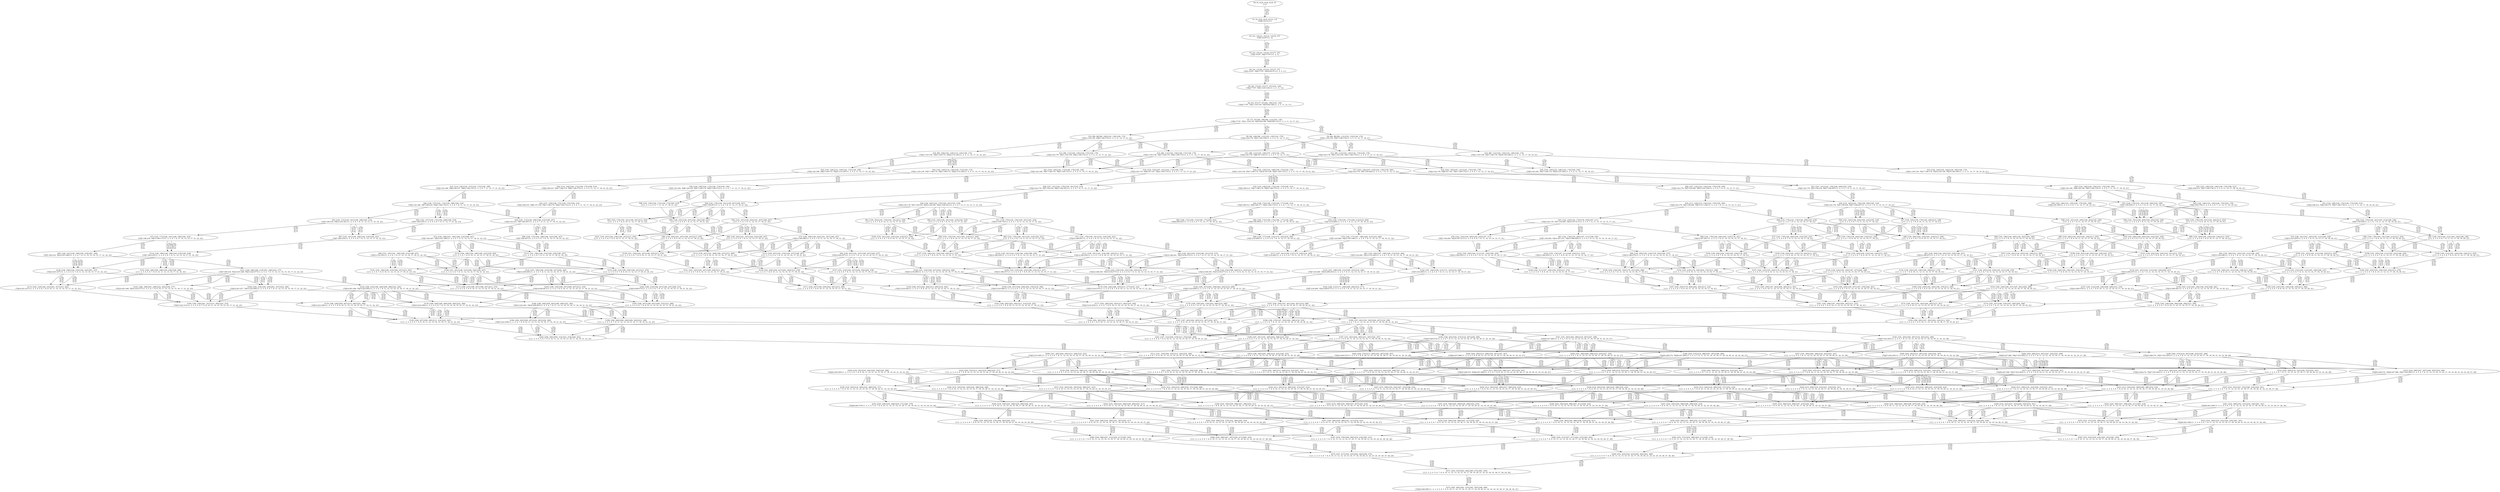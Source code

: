 digraph {
	S0[label="S0: [0, 0] [0, 0] [0, 0] [0, 0] \n{}{}"];
	S1[label="S1: [0, 0] [0, 0] [0, 0] [10, 13] \n{T0J0:10-13}{1}"];
	S2[label="S2: [10, 10] [10, 10] [10, 13] [53, 67] \n{T0J1:53-67}{1, 2}"];
	S3[label="S3: [10, 10] [10, 13] [53, 67] [77, 97] \n{T0J1:53-67, T0J2:77-97}{1, 2, 3}"];
	S4[label="S4: [10, 13] [45, 57] [53, 67] [77, 97] \n{T0J1:53-67, T0J2:77-97, T0J10:45-57}{1, 2, 3, 11}"];
	S5[label="S5: [45, 57] [53, 67] [77, 97] [103, 130] \n{T0J2:77-97, T0J11:103-130}{1, 2, 3, 11, 12}"];
	S6[label="S6: [53, 67] [77, 97] [84, 106] [103, 130] \n{T0J2:77-97, T0J11:103-130, T0J16:84-106}{1, 2, 3, 11, 12, 17}"];
	S7[label="S7: [77, 97] [84, 106] [89, 112] [103, 130] \n{T0J2:77-97, T0J11:103-130, T0J16:84-106, T0J20:89-112}{1, 2, 3, 11, 12, 17, 21}"];
	S8[label="S8: [84, 106] [89, 112] [103, 130] [142, 179] \n{T0J3:142-179, T0J11:103-130}{1, 2, 3, 4, 11, 12, 17, 21}"];
	S9[label="S9: [84, 96] [89, 112] [103, 130] [146, 174] \n{T0J11:103-130, T0J17:146-174}{1, 2, 3, 11, 12, 17, 18, 21}"];
	S10[label="S10: [89, 96] [89, 106] [103, 130] [149, 172] \n{T0J11:103-130, T0J21:149-172}{1, 2, 3, 11, 12, 17, 21, 22}"];
	S11[label="S11: [89, 112] [103, 130] [107, 135] [142, 179] \n{T0J3:142-179, T0J6:107-135}{1, 2, 3, 4, 7, 11, 12, 17, 21}"];
	S12[label="S12: [89, 112] [103, 130] [142, 174] [146, 179] \n{T0J3:142-179, T0J11:103-130, T0J17:146-174}{1, 2, 3, 4, 11, 12, 17, 18, 21}"];
	S13[label="S13: [89, 112] [103, 130] [142, 172] [149, 179] \n{T0J3:142-179, T0J11:103-130, T0J21:149-172}{1, 2, 3, 4, 11, 12, 17, 21, 22}"];
	S14[label="S14: [89, 112] [103, 130] [125, 148] [146, 174] \n{T0J11:103-130, T0J17:146-174, T0J18:125-148}{1, 2, 3, 11, 12, 17, 18, 19, 21}"];
	S15[label="S15: [89, 112] [103, 130] [146, 172] [149, 174] \n{T0J11:103-130, T0J17:146-174, T0J21:149-172}{1, 2, 3, 11, 12, 17, 18, 21, 22}"];
	S16[label="S16: [89, 106] [103, 128] [114, 130] [149, 172] \n{T0J11:103-130, T0J21:149-172, T0J22:114-128}{1, 2, 3, 11, 12, 17, 21, 22, 23}"];
	S17[label="S17: [103, 130] [107, 135] [142, 179] [159, 200] \n{T0J3:142-179, T0J7:159-200}{1, 2, 3, 4, 7, 8, 11, 12, 17, 21}"];
	S18[label="S18: [103, 130] [107, 141] [142, 174] [146, 179] \n{T0J3:142-179, T0J6:107-141, T0J17:146-174}{1, 2, 3, 4, 7, 11, 12, 17, 18, 21}"];
	S19[label="S19: [103, 130] [107, 141] [142, 172] [149, 179] \n{T0J3:142-179, T0J6:107-141, T0J21:149-172}{1, 2, 3, 4, 7, 11, 12, 17, 21, 22}"];
	S20[label="S20: [103, 130] [125, 148] [142, 174] [146, 194] \n{T0J3:142-194, T0J17:146-174, T0J18:125-148}{1, 2, 3, 4, 11, 12, 17, 18, 19, 21}"];
	S21[label="S21: [103, 130] [142, 172] [146, 174] [149, 194] \n{T0J3:142-194, T0J17:146-174, T0J21:149-172}{1, 2, 3, 4, 11, 12, 17, 18, 21, 22}"];
	S22[label="S22: [103, 128] [114, 130] [142, 172] [149, 188] \n{T0J3:142-188, T0J21:149-172, T0J22:114-128}{1, 2, 3, 4, 11, 12, 17, 21, 22, 23}"];
	S23[label="S23: [103, 130] [125, 146] [129, 148] [146, 174] \n{T0J11:103-130, T0J17:146-174, T0J18:125-148, T0J19:129-146}{1, 2, 3, 11, 12, 17, 18, 19, 20, 21}"];
	S24[label="S24: [103, 130] [125, 148] [146, 172] [149, 174] \n{T0J11:103-130, T0J17:146-174, T0J18:125-148, T0J21:149-172}{1, 2, 3, 11, 12, 17, 18, 19, 21, 22}"];
	S25[label="S25: [103, 128] [114, 130] [146, 172] [149, 174] \n{T0J11:103-130, T0J17:146-174, T0J21:149-172, T0J22:114-128}{1, 2, 3, 11, 12, 17, 18, 21, 22, 23}"];
	S26[label="S26: [107, 135] [122, 154] [142, 179] [159, 200] \n{T0J3:142-179, T0J7:159-200, T0J12:122-154}{1, 2, 3, 4, 7, 8, 11, 12, 13, 17, 21}"];
	S27[label="S27: [107, 141] [142, 179] [146, 200] [165, 218] \n{T0J3:142-179, T0J7:159-218, T0J17:146-207}{1, 2, 3, 4, 7, 8, 11, 12, 17, 18, 21}"];
	S28[label="S28: [107, 141] [142, 179] [149, 181] [163, 218] \n{T0J3:142-179, T0J7:159-218, T0J21:149-181}{1, 2, 3, 4, 7, 8, 11, 12, 17, 21, 22}"];
	S29[label="S29: [125, 148] [126, 159] [142, 174] [146, 194] \n{T0J3:142-194, T0J6:126-159, T0J17:146-174}{1, 2, 3, 4, 7, 11, 12, 17, 18, 19, 21}"];
	S30[label="S30: [126, 159] [142, 172] [146, 174] [149, 194] \n{T0J3:142-194, T0J6:126-159, T0J17:146-174, T0J21:149-172}{1, 2, 3, 4, 7, 11, 12, 17, 18, 21, 22}"];
	S31[label="S31: [114, 130] [126, 157] [142, 172] [149, 188] \n{T0J3:142-188, T0J6:126-157, T0J21:149-172}{1, 2, 3, 4, 7, 11, 12, 17, 21, 22, 23}"];
	S32[label="S32: [125, 146] [129, 148] [146, 174] [168, 212] \n{T0J3:168-212, T0J17:146-174}{1, 2, 3, 4, 11, 12, 17, 18, 19, 20, 21}"];
	S33[label="S33: [125, 148] [146, 172] [149, 174] [168, 212] \n{T0J3:168-212, T0J17:146-174, T0J21:149-172}{1, 2, 3, 4, 11, 12, 17, 18, 19, 21, 22}"];
	S34[label="S34: [114, 130] [146, 172] [149, 174] [168, 210] \n{T0J3:168-210, T0J17:146-174, T0J21:149-172}{1, 2, 3, 4, 11, 12, 17, 18, 21, 22, 23}"];
	S35[label="S35: [111, 140] [122, 154] [142, 179] [159, 200] \n{T0J3:142-179, T0J7:159-200, T0J13:111-140}{1, 2, 3, 4, 7, 8, 11, 12, 13, 14, 17, 21}"];
	S36[label="S36: [122, 165] [142, 179] [146, 200] [165, 218] \n{T0J3:142-179, T0J7:159-218, T0J17:146-207}{1, 2, 3, 4, 7, 8, 11, 12, 13, 17, 18, 21}"];
	S37[label="S37: [126, 179] [142, 181] [146, 200] [165, 236] \n{T0J7:159-236}{1, 2, 3, 4, 7, 8, 11, 12, 17, 18, 19, 21}"];
	S38[label="S38: [126, 165] [142, 179] [149, 181] [163, 218] \n{T0J3:142-179, T0J7:159-218, T0J12:126-165, T0J21:149-181}{1, 2, 3, 4, 7, 8, 11, 12, 13, 17, 21, 22}"];
	S39[label="S39: [142, 179] [146, 181] [149, 207] [169, 247] \n{T0J7:159-247}{1, 2, 3, 4, 7, 8, 11, 12, 17, 18, 21, 22}"];
	S40[label="S40: [126, 157] [142, 172] [149, 188] [184, 218] \n{T0J3:142-188, T0J7:184-218, T0J21:149-172}{1, 2, 3, 4, 7, 8, 11, 12, 17, 21, 22, 23}"];
	S41[label="S41: [129, 148] [146, 174] [148, 175] [168, 212] \n{T0J3:168-212, T0J6:148-175, T0J17:146-174}{1, 2, 3, 4, 7, 11, 12, 17, 18, 19, 20, 21}"];
	S42[label="S42: [146, 172] [148, 174] [149, 177] [168, 212] \n{T0J3:168-212, T0J6:148-177, T0J21:149-172}{1, 2, 3, 4, 7, 11, 12, 17, 18, 19, 21, 22}"];
	S43[label="S43: [137, 159] [146, 172] [149, 174] [168, 210] \n{T0J3:168-210, T0J6:137-159, T0J17:146-174, T0J21:149-172}{1, 2, 3, 4, 7, 11, 12, 17, 18, 21, 22, 23}"];
	S44[label="S44: [142, 148] [142, 159] [146, 174] [182, 199] \n{T0J4:182-199}{1, 2, 3, 4, 5, 6, 7, 11, 12, 17, 18, 19, 21}"];
	S45[label="S45: [142, 148] [142, 159] [146, 174] [164, 176] \n{T0J5:164-176}{1, 2, 3, 4, 5, 6, 7, 11, 12, 17, 18, 19, 21}"];
	S46[label="S46: [142, 159] [146, 172] [149, 174] [164, 210] \n{}{1, 2, 3, 4, 5, 6, 7, 11, 12, 17, 18, 21, 22}"];
	S47[label="S47: [122, 154] [142, 179] [159, 200] [167, 211] \n{T0J3:142-179, T0J7:159-200, T0J14:167-211}{1, 2, 3, 4, 7, 8, 11, 12, 13, 14, 15, 17, 21}"];
	S48[label="S48: [122, 170] [142, 179] [146, 200] [165, 218] \n{}{1, 2, 3, 4, 7, 8, 11, 12, 13, 14, 17, 18, 21}"];
	S49[label="S49: [142, 181] [145, 200] [146, 203] [165, 236] \n{}{1, 2, 3, 4, 7, 8, 11, 12, 13, 17, 18, 19, 21}"];
	S50[label="S50: [142, 179] [146, 181] [165, 212] [166, 236] \n{T0J7:159-236}{1, 2, 3, 4, 7, 8, 11, 12, 17, 18, 19, 20, 21}"];
	S51[label="S51: [130, 170] [142, 179] [149, 181] [163, 218] \n{T0J13:130-170}{1, 2, 3, 4, 7, 8, 11, 12, 13, 14, 17, 21, 22}"];
	S52[label="S52: [142, 181] [149, 203] [161, 207] [169, 247] \n{}{1, 2, 3, 4, 7, 8, 11, 12, 13, 17, 18, 21, 22}"];
	S53[label="S53: [142, 172] [145, 181] [149, 188] [184, 218] \n{T0J7:184-218, T0J12:145-181}{1, 2, 3, 4, 7, 8, 11, 12, 13, 17, 21, 22, 23}"];
	S54[label="S54: [142, 172] [149, 188] [168, 210] [188, 247] \n{T0J3:142-210, T0J7:184-247}{1, 2, 3, 4, 7, 8, 11, 12, 17, 18, 21, 22, 23}"];
	S55[label="S55: [148, 174] [149, 177] [168, 212] [216, 260] \n{T0J7:216-260}{1, 2, 3, 4, 7, 8, 11, 12, 17, 18, 19, 21, 22}"];
	S56[label="S56: [142, 165] [146, 200] [164, 216] [165, 218] \n{}{1, 2, 3, 4, 5, 6, 7, 8, 11, 12, 13, 17, 18, 21}"];
	S57[label="S57: [159, 165] [159, 179] [165, 200] [213, 239] \n{}{1, 2, 3, 4, 7, 8, 9, 10, 11, 12, 13, 17, 18, 21}"];
	S58[label="S58: [142, 181] [146, 200] [164, 230] [165, 236] \n{}{1, 2, 3, 4, 5, 6, 7, 8, 11, 12, 17, 18, 19, 21}"];
	S59[label="S59: [159, 179] [159, 181] [165, 200] [213, 253] \n{}{1, 2, 3, 4, 7, 8, 9, 10, 11, 12, 17, 18, 19, 21}"];
	S60[label="S60: [142, 165] [149, 181] [163, 216] [164, 218] \n{}{1, 2, 3, 4, 5, 6, 7, 8, 11, 12, 13, 17, 21, 22}"];
	S61[label="S61: [159, 165] [159, 179] [163, 181] [213, 239] \n{}{1, 2, 3, 4, 7, 8, 9, 10, 11, 12, 13, 17, 21, 22}"];
	S62[label="S62: [146, 181] [149, 207] [164, 230] [169, 247] \n{}{1, 2, 3, 4, 5, 6, 7, 8, 11, 12, 17, 18, 21, 22}"];
	S63[label="S63: [159, 179] [159, 181] [169, 207] [213, 253] \n{}{1, 2, 3, 4, 7, 8, 9, 10, 11, 12, 17, 18, 21, 22}"];
	S64[label="S64: [142, 157] [149, 172] [164, 208] [184, 218] \n{T0J7:184-218}{1, 2, 3, 4, 5, 6, 7, 8, 11, 12, 17, 21, 22, 23}"];
	S65[label="S65: [168, 172] [168, 174] [168, 177] [208, 223] \n{T0J4:208-223}{1, 2, 3, 4, 5, 6, 7, 11, 12, 17, 18, 19, 21, 22}"];
	S66[label="S66: [168, 172] [168, 174] [168, 177] [190, 200] \n{T0J5:190-200}{1, 2, 3, 4, 5, 6, 7, 11, 12, 17, 18, 19, 21, 22}"];
	S67[label="S67: [142, 179] [159, 200] [167, 211] [198, 250] \n{T0J7:159-200, T0J14:167-211, T0J15:198-250}{1, 2, 3, 4, 7, 8, 11, 12, 13, 14, 15, 16, 17, 21}"];
	S68[label="S68: [142, 179] [146, 200] [165, 218] [178, 241] \n{T0J14:167-241}{1, 2, 3, 4, 7, 8, 11, 12, 13, 14, 15, 17, 18, 21}"];
	S69[label="S69: [142, 186] [146, 200] [146, 203] [165, 236] \n{}{1, 2, 3, 4, 7, 8, 11, 12, 13, 14, 17, 18, 19, 21}"];
	S70[label="S70: [146, 181] [161, 203] [165, 212] [166, 236] \n{T0J12:161-203}{1, 2, 3, 4, 7, 8, 11, 12, 13, 17, 18, 19, 20, 21}"];
	S71[label="S71: [142, 179] [149, 181] [163, 218] [186, 241] \n{T0J14:186-241}{1, 2, 3, 4, 7, 8, 11, 12, 13, 14, 15, 17, 21, 22}"];
	S72[label="S72: [146, 186] [149, 203] [161, 207] [169, 247] \n{T0J13:146-186}{1, 2, 3, 4, 7, 8, 11, 12, 13, 14, 17, 18, 21, 22}"];
	S73[label="S73: [145, 177] [146, 181] [149, 188] [184, 218] \n{T0J7:184-218, T0J13:146-177}{1, 2, 3, 4, 7, 8, 11, 12, 13, 14, 17, 21, 22, 23}"];
	S74[label="S74: [149, 188] [161, 196] [168, 210] [188, 247] \n{T0J7:184-247, T0J12:161-196}{1, 2, 3, 4, 7, 8, 11, 12, 13, 17, 18, 21, 22, 23}"];
	S75[label="S75: [149, 177] [167, 198] [168, 212] [216, 260] \n{T0J7:216-260, T0J12:167-198}{1, 2, 3, 4, 7, 8, 11, 12, 13, 17, 18, 19, 21, 22}"];
	S76[label="S76: [142, 154] [159, 200] [164, 205] [167, 211] \n{T0J7:159-200, T0J14:167-211}{1, 2, 3, 4, 5, 6, 7, 8, 11, 12, 13, 14, 15, 17, 21}"];
	S77[label="S77: [142, 179] [146, 200] [164, 218] [165, 221] \n{}{1, 2, 3, 4, 5, 6, 7, 8, 11, 12, 13, 14, 17, 18, 21}"];
	S78[label="S78: [159, 179] [159, 200] [165, 218] [213, 244] \n{}{1, 2, 3, 4, 7, 8, 9, 10, 11, 12, 13, 14, 17, 18, 21}"];
	S79[label="S79: [145, 200] [146, 205] [164, 232] [165, 236] \n{}{1, 2, 3, 4, 5, 6, 7, 8, 11, 12, 13, 17, 18, 19, 21}"];
	S80[label="S80: [159, 200] [159, 203] [165, 236] [213, 255] \n{}{1, 2, 3, 4, 7, 8, 9, 10, 11, 12, 13, 17, 18, 19, 21}"];
	S81[label="S81: [146, 181] [164, 212] [165, 230] [166, 236] \n{}{1, 2, 3, 4, 5, 6, 7, 8, 11, 12, 17, 18, 19, 20, 21}"];
	S82[label="S82: [159, 179] [165, 181] [166, 212] [213, 253] \n{}{1, 2, 3, 4, 7, 8, 9, 10, 11, 12, 17, 18, 19, 20, 21}"];
	S83[label="S83: [142, 179] [149, 181] [163, 218] [164, 221] \n{}{1, 2, 3, 4, 5, 6, 7, 8, 11, 12, 13, 14, 17, 21, 22}"];
	S84[label="S84: [159, 179] [159, 181] [163, 218] [213, 244] \n{}{1, 2, 3, 4, 7, 8, 9, 10, 11, 12, 13, 14, 17, 21, 22}"];
	S85[label="S85: [149, 205] [161, 207] [164, 232] [169, 247] \n{}{1, 2, 3, 4, 5, 6, 7, 8, 11, 12, 13, 17, 18, 21, 22}"];
	S86[label="S86: [159, 203] [161, 207] [169, 247] [213, 255] \n{}{1, 2, 3, 4, 7, 8, 9, 10, 11, 12, 13, 17, 18, 21, 22}"];
	S87[label="S87: [145, 181] [149, 188] [164, 218] [184, 223] \n{T0J7:184-218}{1, 2, 3, 4, 5, 6, 7, 8, 11, 12, 13, 17, 21, 22, 23}"];
	S88[label="S88: [149, 172] [164, 188] [168, 223] [188, 247] \n{T0J7:184-247}{1, 2, 3, 4, 5, 6, 7, 8, 11, 12, 17, 18, 21, 22, 23}"];
	S89[label="S89: [149, 177] [168, 212] [170, 225] [216, 260] \n{T0J7:216-260}{1, 2, 3, 4, 5, 6, 7, 8, 11, 12, 17, 18, 19, 21, 22}"];
	S90[label="S90: [146, 200] [165, 218] [178, 250] [204, 275] \n{T0J15:198-275}{1, 2, 3, 4, 7, 8, 11, 12, 13, 14, 15, 16, 17, 18, 21}"];
	S91[label="S91: [146, 200] [146, 203] [165, 236] [198, 257] \n{T0J14:198-257}{1, 2, 3, 4, 7, 8, 11, 12, 13, 14, 15, 17, 18, 19, 21}"];
	S92[label="S92: [150, 186] [161, 203] [165, 212] [166, 236] \n{T0J13:150-186}{1, 2, 3, 4, 7, 8, 11, 12, 13, 14, 17, 18, 19, 20, 21}"];
	S93[label="S93: [149, 181] [163, 218] [186, 241] [218, 275] \n{T0J14:186-241, T0J15:218-275}{1, 2, 3, 4, 7, 8, 11, 12, 13, 14, 15, 16, 17, 21, 22}"];
	S94[label="S94: [149, 203] [161, 207] [169, 247] [202, 257] \n{T0J14:202-257}{1, 2, 3, 4, 7, 8, 11, 12, 13, 14, 15, 17, 18, 21, 22}"];
	S95[label="S95: [146, 181] [149, 188] [184, 218] [201, 248] \n{T0J7:184-218, T0J14:201-248}{1, 2, 3, 4, 7, 8, 11, 12, 13, 14, 15, 17, 21, 22, 23}"];
	S96[label="S96: [153, 193] [161, 196] [168, 210] [188, 247] \n{T0J13:153-193}{1, 2, 3, 4, 7, 8, 11, 12, 13, 14, 17, 18, 21, 22, 23}"];
	S97[label="S97: [153, 182] [167, 198] [168, 212] [216, 260] \n{T0J7:216-260, T0J13:153-182}{1, 2, 3, 4, 7, 8, 11, 12, 13, 14, 17, 18, 19, 21, 22}"];
	S98[label="S98: [159, 200] [164, 216] [165, 218] [213, 239] \n{}{1, 2, 3, 4, 5, 6, 7, 8, 9, 10, 11, 12, 13, 17, 18, 21}"];
	S99[label="S99: [159, 200] [164, 230] [165, 236] [213, 255] \n{}{1, 2, 3, 4, 5, 6, 7, 8, 9, 10, 11, 12, 17, 18, 19, 21}"];
	S100[label="S100: [159, 181] [163, 216] [164, 218] [213, 239] \n{}{1, 2, 3, 4, 5, 6, 7, 8, 9, 10, 11, 12, 13, 17, 21, 22}"];
	S101[label="S101: [159, 207] [164, 230] [169, 247] [213, 255] \n{}{1, 2, 3, 4, 5, 6, 7, 8, 9, 10, 11, 12, 17, 18, 21, 22}"];
	S102[label="S102: [159, 200] [164, 211] [167, 230] [198, 250] \n{T0J15:198-250}{1, 2, 3, 4, 5, 6, 7, 8, 11, 12, 13, 14, 15, 16, 17, 21}"];
	S103[label="S103: [159, 179] [167, 211] [198, 250] [213, 253] \n{T0J15:198-250}{1, 2, 3, 4, 7, 8, 9, 10, 11, 12, 13, 14, 15, 16, 17, 21}"];
	S104[label="S104: [146, 200] [164, 218] [165, 230] [178, 250] \n{}{1, 2, 3, 4, 5, 6, 7, 8, 11, 12, 13, 14, 15, 17, 18, 21}"];
	S105[label="S105: [159, 200] [165, 218] [178, 244] [213, 253] \n{}{1, 2, 3, 4, 7, 8, 9, 10, 11, 12, 13, 14, 15, 17, 18, 21}"];
	S106[label="S106: [146, 205] [146, 205] [164, 236] [165, 237] \n{}{1, 2, 3, 4, 5, 6, 7, 8, 11, 12, 13, 14, 17, 18, 19, 21}"];
	S107[label="S107: [159, 203] [159, 205] [165, 236] [213, 260] \n{}{1, 2, 3, 4, 7, 8, 9, 10, 11, 12, 13, 14, 17, 18, 19, 21}"];
	S108[label="S108: [161, 205] [165, 212] [165, 232] [166, 236] \n{}{1, 2, 3, 4, 5, 6, 7, 8, 11, 12, 13, 17, 18, 19, 20, 21}"];
	S109[label="S109: [161, 203] [165, 212] [166, 236] [213, 255] \n{}{1, 2, 3, 4, 7, 8, 9, 10, 11, 12, 13, 17, 18, 19, 20, 21}"];
	S110[label="S110: [149, 181] [163, 218] [164, 230] [186, 250] \n{T0J14:186-250}{1, 2, 3, 4, 5, 6, 7, 8, 11, 12, 13, 14, 15, 17, 21, 22}"];
	S111[label="S111: [159, 181] [163, 218] [186, 244] [213, 253] \n{T0J14:186-250}{1, 2, 3, 4, 7, 8, 9, 10, 11, 12, 13, 14, 15, 17, 21, 22}"];
	S112[label="S112: [149, 207] [161, 210] [164, 237] [169, 247] \n{}{1, 2, 3, 4, 5, 6, 7, 8, 11, 12, 13, 14, 17, 18, 21, 22}"];
	S113[label="S113: [159, 207] [161, 208] [169, 247] [213, 260] \n{}{1, 2, 3, 4, 7, 8, 9, 10, 11, 12, 13, 14, 17, 18, 21, 22}"];
	S114[label="S114: [146, 186] [149, 188] [164, 218] [184, 228] \n{T0J7:184-218}{1, 2, 3, 4, 5, 6, 7, 8, 11, 12, 13, 14, 17, 21, 22, 23}"];
	S115[label="S115: [161, 196] [168, 210] [168, 239] [188, 247] \n{}{1, 2, 3, 4, 5, 6, 7, 8, 11, 12, 13, 17, 18, 21, 22, 23}"];
	S116[label="S116: [184, 188] [184, 196] [188, 210] [238, 262] \n{}{1, 2, 3, 4, 7, 8, 9, 10, 11, 12, 13, 17, 18, 21, 22, 23}"];
	S117[label="S117: [167, 201] [168, 212] [170, 228] [216, 260] \n{T0J7:216-260}{1, 2, 3, 4, 5, 6, 7, 8, 11, 12, 13, 17, 18, 19, 21, 22}"];
	S118[label="S118: [146, 218] [165, 250] [187, 257] [204, 296] \n{}{1, 2, 3, 4, 7, 8, 11, 12, 13, 14, 15, 16, 17, 18, 19, 21}"];
	S119[label="S119: [161, 203] [165, 212] [166, 236] [206, 257] \n{T0J14:206-257}{1, 2, 3, 4, 7, 8, 11, 12, 13, 14, 15, 17, 18, 19, 20, 21}"];
	S120[label="S120: [161, 218] [169, 247] [202, 259] [218, 299] \n{T0J15:218-299}{1, 2, 3, 4, 7, 8, 11, 12, 13, 14, 15, 16, 17, 18, 21, 22}"];
	S121[label="S121: [149, 188] [184, 218] [201, 248] [222, 277] \n{T0J7:184-218, T0J14:201-248, T0J15:222-277}{1, 2, 3, 4, 7, 8, 11, 12, 13, 14, 15, 16, 17, 21, 22, 23}"];
	S122[label="S122: [161, 196] [168, 210] [188, 247] [209, 264] \n{T0J14:209-264}{1, 2, 3, 4, 7, 8, 11, 12, 13, 14, 15, 17, 18, 21, 22, 23}"];
	S123[label="S123: [167, 198] [168, 212] [209, 253] [216, 260] \n{T0J7:216-260, T0J14:209-253}{1, 2, 3, 4, 7, 8, 11, 12, 13, 14, 15, 17, 18, 19, 21, 22}"];
	S124[label="S124: [159, 205] [164, 218] [165, 230] [213, 253] \n{}{1, 2, 3, 4, 5, 6, 7, 8, 9, 10, 11, 12, 13, 14, 17, 18, 21}"];
	S125[label="S125: [159, 224] [164, 236] [165, 251] [213, 274] \n{}{1, 2, 3, 4, 5, 6, 7, 8, 9, 10, 11, 12, 13, 17, 18, 19, 21}"];
	S126[label="S126: [164, 212] [165, 230] [166, 236] [213, 255] \n{}{1, 2, 3, 4, 5, 6, 7, 8, 9, 10, 11, 12, 17, 18, 19, 20, 21}"];
	S127[label="S127: [159, 186] [163, 218] [164, 230] [213, 253] \n{}{1, 2, 3, 4, 5, 6, 7, 8, 9, 10, 11, 12, 13, 14, 17, 21, 22}"];
	S128[label="S128: [161, 230] [164, 247] [169, 254] [213, 279] \n{}{1, 2, 3, 4, 5, 6, 7, 8, 9, 10, 11, 12, 13, 17, 18, 21, 22}"];
	S129[label="S129: [164, 218] [165, 250] [178, 251] [204, 296] \n{}{1, 2, 3, 4, 5, 6, 7, 8, 11, 12, 13, 14, 15, 16, 17, 18, 21}"];
	S130[label="S130: [165, 218] [178, 250] [204, 274] [213, 296] \n{}{1, 2, 3, 4, 7, 8, 9, 10, 11, 12, 13, 14, 15, 16, 17, 18, 21}"];
	S131[label="S131: [146, 205] [164, 236] [165, 251] [198, 276] \n{}{1, 2, 3, 4, 5, 6, 7, 8, 11, 12, 13, 14, 15, 17, 18, 19, 21}"];
	S132[label="S132: [159, 205] [165, 236] [198, 260] [213, 274] \n{}{1, 2, 3, 4, 7, 8, 9, 10, 11, 12, 13, 14, 15, 17, 18, 19, 21}"];
	S133[label="S133: [161, 210] [165, 212] [165, 236] [166, 237] \n{}{1, 2, 3, 4, 5, 6, 7, 8, 11, 12, 13, 14, 17, 18, 19, 20, 21}"];
	S134[label="S134: [161, 208] [165, 212] [166, 236] [213, 260] \n{}{1, 2, 3, 4, 7, 8, 9, 10, 11, 12, 13, 14, 17, 18, 19, 20, 21}"];
	S135[label="S135: [163, 218] [164, 232] [186, 250] [218, 277] \n{T0J14:186-250, T0J15:218-277}{1, 2, 3, 4, 5, 6, 7, 8, 11, 12, 13, 14, 15, 16, 17, 21, 22}"];
	S136[label="S136: [163, 218] [186, 244] [213, 255] [218, 277] \n{T0J14:186-250, T0J15:218-277}{1, 2, 3, 4, 7, 8, 9, 10, 11, 12, 13, 14, 15, 16, 17, 21, 22}"];
	S137[label="S137: [161, 210] [164, 247] [169, 254] [202, 278] \n{}{1, 2, 3, 4, 5, 6, 7, 8, 11, 12, 13, 14, 15, 17, 18, 21, 22}"];
	S138[label="S138: [161, 208] [169, 247] [202, 260] [213, 278] \n{}{1, 2, 3, 4, 7, 8, 9, 10, 11, 12, 13, 14, 15, 17, 18, 21, 22}"];
	S139[label="S139: [149, 188] [164, 218] [184, 232] [201, 257] \n{T0J14:201-257}{1, 2, 3, 4, 5, 6, 7, 8, 11, 12, 13, 14, 15, 17, 21, 22, 23}"];
	S140[label="S140: [161, 201] [168, 210] [168, 244] [188, 247] \n{}{1, 2, 3, 4, 5, 6, 7, 8, 11, 12, 13, 14, 17, 18, 21, 22, 23}"];
	S141[label="S141: [161, 196] [168, 210] [188, 247] [213, 267] \n{}{1, 2, 3, 4, 7, 8, 9, 10, 11, 12, 13, 14, 17, 18, 21, 22, 23}"];
	S142[label="S142: [167, 206] [168, 212] [171, 233] [216, 260] \n{T0J7:216-260}{1, 2, 3, 4, 5, 6, 7, 8, 11, 12, 13, 14, 17, 18, 19, 21, 22}"];
	S143[label="S143: [165, 250] [166, 257] [187, 261] [204, 299] \n{}{1, 2, 3, 4, 7, 8, 11, 12, 13, 14, 15, 16, 17, 18, 19, 20, 21}"];
	S144[label="S144: [168, 247] [202, 259] [202, 263] [218, 299] \n{T0J15:218-299}{1, 2, 3, 4, 7, 8, 11, 12, 13, 14, 15, 16, 17, 18, 19, 21, 22}"];
	S145[label="S145: [168, 218] [188, 248] [209, 266] [222, 292] \n{T0J14:201-264, T0J15:222-292}{1, 2, 3, 4, 7, 8, 11, 12, 13, 14, 15, 16, 17, 18, 21, 22, 23}"];
	S146[label="S146: [164, 211] [167, 230] [198, 250] [213, 274] \n{}{1, 2, 3, 4, 5, 6, 7, 8, 9, 10, 11, 12, 13, 14, 15, 16, 17, 21}"];
	S147[label="S147: [164, 218] [165, 244] [178, 253] [213, 276] \n{}{1, 2, 3, 4, 5, 6, 7, 8, 9, 10, 11, 12, 13, 14, 15, 17, 18, 21}"];
	S148[label="S148: [159, 229] [164, 236] [165, 254] [213, 279] \n{}{1, 2, 3, 4, 5, 6, 7, 8, 9, 10, 11, 12, 13, 14, 17, 18, 19, 21}"];
	S149[label="S149: [165, 230] [165, 236] [166, 254] [213, 279] \n{}{1, 2, 3, 4, 5, 6, 7, 8, 9, 10, 11, 12, 13, 17, 18, 19, 20, 21}"];
	S150[label="S150: [163, 218] [164, 232] [186, 253] [213, 257] \n{T0J14:186-257}{1, 2, 3, 4, 5, 6, 7, 8, 9, 10, 11, 12, 13, 14, 15, 17, 21, 22}"];
	S151[label="S151: [161, 235] [164, 247] [169, 258] [213, 281] \n{}{1, 2, 3, 4, 5, 6, 7, 8, 9, 10, 11, 12, 13, 14, 17, 18, 21, 22}"];
	S152[label="S152: [184, 186] [184, 188] [184, 228] [238, 260] \n{}{1, 2, 3, 4, 5, 6, 7, 8, 9, 10, 11, 12, 13, 14, 17, 21, 22, 23}"];
	S153[label="S153: [168, 210] [168, 239] [188, 247] [215, 270] \n{}{1, 2, 3, 4, 5, 6, 7, 8, 9, 10, 11, 12, 13, 17, 18, 21, 22, 23}"];
	S154[label="S154: [164, 250] [165, 257] [187, 276] [204, 301] \n{}{1, 2, 3, 4, 5, 6, 7, 8, 11, 12, 13, 14, 15, 16, 17, 18, 19, 21}"];
	S155[label="S155: [165, 250] [187, 263] [204, 285] [213, 301] \n{}{1, 2, 3, 4, 7, 8, 9, 10, 11, 12, 13, 14, 15, 16, 17, 18, 19, 21}"];
	S156[label="S156: [165, 212] [165, 236] [166, 254] [206, 281] \n{T0J14:206-281}{1, 2, 3, 4, 5, 6, 7, 8, 11, 12, 13, 14, 15, 17, 18, 19, 20, 21}"];
	S157[label="S157: [165, 212] [166, 236] [206, 260] [215, 279] \n{T0J14:206-279}{1, 2, 3, 4, 7, 8, 9, 10, 11, 12, 13, 14, 15, 17, 18, 19, 20, 21}"];
	S158[label="S158: [164, 247] [169, 259] [202, 278] [218, 306] \n{T0J15:218-306}{1, 2, 3, 4, 5, 6, 7, 8, 11, 12, 13, 14, 15, 16, 17, 18, 21, 22}"];
	S159[label="S159: [169, 247] [202, 260] [213, 285] [218, 304] \n{T0J15:218-304}{1, 2, 3, 4, 7, 8, 9, 10, 11, 12, 13, 14, 15, 16, 17, 18, 21, 22}"];
	S160[label="S160: [164, 218] [184, 239] [201, 257] [222, 284] \n{T0J14:201-257, T0J15:222-284}{1, 2, 3, 4, 5, 6, 7, 8, 11, 12, 13, 14, 15, 16, 17, 21, 22, 23}"];
	S161[label="S161: [184, 188] [201, 248] [222, 262] [238, 277] \n{T0J14:201-248, T0J15:222-277}{1, 2, 3, 4, 7, 8, 9, 10, 11, 12, 13, 14, 15, 16, 17, 21, 22, 23}"];
	S162[label="S162: [168, 210] [168, 247] [188, 247] [209, 272] \n{T0J14:209-272}{1, 2, 3, 4, 5, 6, 7, 8, 11, 12, 13, 14, 15, 17, 18, 21, 22, 23}"];
	S163[label="S163: [168, 210] [188, 247] [209, 267] [215, 270] \n{T0J14:209-267}{1, 2, 3, 4, 7, 8, 9, 10, 11, 12, 13, 14, 15, 17, 18, 21, 22, 23}"];
	S164[label="S164: [168, 212] [171, 249] [209, 260] [216, 277] \n{T0J7:216-260, T0J14:209-277}{1, 2, 3, 4, 5, 6, 7, 8, 11, 12, 13, 14, 15, 17, 18, 19, 21, 22}"];
	S165[label="S165: [166, 259] [187, 261] [204, 287] [218, 299] \n{}{1, 2, 3, 4, 7, 8, 11, 12, 13, 14, 15, 16, 17, 18, 19, 20, 21, 22}"];
	S166[label="S166: [188, 248] [209, 263] [209, 266] [222, 292] \n{T0J15:222-292, T0J18:209-263}{1, 2, 3, 4, 7, 8, 11, 12, 13, 14, 15, 16, 17, 18, 19, 21, 22, 23}"];
	S167[label="S167: [165, 250] [178, 269] [204, 292] [213, 314] \n{}{1, 2, 3, 4, 5, 6, 7, 8, 9, 10, 11, 12, 13, 14, 15, 16, 17, 18, 21}"];
	S168[label="S168: [164, 236] [165, 256] [198, 279] [213, 300] \n{}{1, 2, 3, 4, 5, 6, 7, 8, 9, 10, 11, 12, 13, 14, 15, 17, 18, 19, 21}"];
	S169[label="S169: [165, 235] [165, 236] [166, 259] [213, 284] \n{}{1, 2, 3, 4, 5, 6, 7, 8, 9, 10, 11, 12, 13, 14, 17, 18, 19, 20, 21}"];
	S170[label="S170: [164, 244] [186, 255] [213, 277] [218, 314] \n{T0J15:218-314}{1, 2, 3, 4, 5, 6, 7, 8, 9, 10, 11, 12, 13, 14, 15, 16, 17, 21, 22}"];
	S171[label="S171: [164, 247] [169, 259] [202, 281] [213, 306] \n{}{1, 2, 3, 4, 5, 6, 7, 8, 9, 10, 11, 12, 13, 14, 15, 17, 18, 21, 22}"];
	S172[label="S172: [164, 218] [184, 232] [201, 257] [213, 262] \n{T0J14:201-257}{1, 2, 3, 4, 5, 6, 7, 8, 9, 10, 11, 12, 13, 14, 15, 17, 21, 22, 23}"];
	S173[label="S173: [168, 215] [168, 247] [188, 247] [213, 275] \n{}{1, 2, 3, 4, 5, 6, 7, 8, 9, 10, 11, 12, 13, 14, 17, 18, 21, 22, 23}"];
	S174[label="S174: [165, 257] [166, 276] [187, 300] [204, 308] \n{}{1, 2, 3, 4, 5, 6, 7, 8, 11, 12, 13, 14, 15, 16, 17, 18, 19, 20, 21}"];
	S175[label="S175: [166, 261] [187, 263] [204, 285] [213, 307] \n{}{1, 2, 3, 4, 7, 8, 9, 10, 11, 12, 13, 14, 15, 16, 17, 18, 19, 20, 21}"];
	S176[label="S176: [169, 259] [202, 278] [202, 299] [218, 308] \n{}{1, 2, 3, 4, 5, 6, 7, 8, 11, 12, 13, 14, 15, 16, 17, 18, 19, 21, 22}"];
	S177[label="S177: [202, 260] [202, 263] [213, 285] [218, 304] \n{T0J15:218-304}{1, 2, 3, 4, 7, 8, 9, 10, 11, 12, 13, 14, 15, 16, 17, 18, 19, 21, 22}"];
	S178[label="S178: [168, 248] [188, 266] [209, 284] [222, 306] \n{T0J15:222-306}{1, 2, 3, 4, 5, 6, 7, 8, 11, 12, 13, 14, 15, 16, 17, 18, 21, 22, 23}"];
	S179[label="S179: [188, 248] [209, 267] [215, 285] [222, 306] \n{T0J15:222-306}{1, 2, 3, 4, 7, 8, 9, 10, 11, 12, 13, 14, 15, 16, 17, 18, 21, 22, 23}"];
	S180[label="S180: [187, 261] [191, 263] [204, 287] [218, 299] \n{}{1, 2, 3, 4, 7, 8, 11, 12, 13, 14, 15, 16, 17, 18, 19, 20, 21, 22, 23}"];
	S181[label="S181: [165, 269] [187, 292] [204, 302] [213, 332] \n{}{1, 2, 3, 4, 5, 6, 7, 8, 9, 10, 11, 12, 13, 14, 15, 16, 17, 18, 19, 21}"];
	S182[label="S182: [165, 236] [166, 260] [206, 284] [215, 306] \n{}{1, 2, 3, 4, 5, 6, 7, 8, 9, 10, 11, 12, 13, 14, 15, 17, 18, 19, 20, 21}"];
	S183[label="S183: [169, 260] [202, 285] [213, 314] [218, 343] \n{}{1, 2, 3, 4, 5, 6, 7, 8, 9, 10, 11, 12, 13, 14, 15, 16, 17, 18, 21, 22}"];
	S184[label="S184: [184, 239] [201, 257] [213, 284] [222, 314] \n{T0J15:222-314}{1, 2, 3, 4, 5, 6, 7, 8, 9, 10, 11, 12, 13, 14, 15, 16, 17, 21, 22, 23}"];
	S185[label="S185: [168, 247] [188, 261] [209, 275] [215, 286] \n{}{1, 2, 3, 4, 5, 6, 7, 8, 9, 10, 11, 12, 13, 14, 15, 17, 18, 21, 22, 23}"];
	S186[label="S186: [166, 278] [187, 300] [204, 308] [218, 333] \n{}{1, 2, 3, 4, 5, 6, 7, 8, 11, 12, 13, 14, 15, 16, 17, 18, 19, 20, 21, 22}"];
	S187[label="S187: [187, 263] [204, 285] [213, 287] [220, 307] \n{}{1, 2, 3, 4, 7, 8, 9, 10, 11, 12, 13, 14, 15, 16, 17, 18, 19, 20, 21, 22}"];
	S188[label="S188: [188, 266] [209, 284] [209, 300] [222, 306] \n{}{1, 2, 3, 4, 5, 6, 7, 8, 11, 12, 13, 14, 15, 16, 17, 18, 19, 21, 22, 23}"];
	S189[label="S189: [209, 263] [209, 267] [222, 285] [229, 306] \n{T0J15:222-306}{1, 2, 3, 4, 7, 8, 9, 10, 11, 12, 13, 14, 15, 16, 17, 18, 19, 21, 22, 23}"];
	S190[label="S190: [198, 263] [204, 274] [218, 287] [248, 299] \n{T0J25:248-274}{1, 2, 3, 4, 7, 8, 11, 12, 13, 14, 15, 16, 17, 18, 19, 20, 21, 22, 23, 26}"];
	S191[label="S191: [191, 263] [204, 286] [218, 287] [247, 299] \n{T0J26:247-286}{1, 2, 3, 4, 7, 8, 11, 12, 13, 14, 15, 16, 17, 18, 19, 20, 21, 22, 23, 27}"];
	S192[label="S192: [191, 263] [204, 287] [218, 293] [252, 299] \n{T0J27:252-293}{1, 2, 3, 4, 7, 8, 11, 12, 13, 14, 15, 16, 17, 18, 19, 20, 21, 22, 23, 28}"];
	S193[label="S193: [166, 292] [187, 302] [204, 319] [213, 332] \n{}{1, 2, 3, 4, 5, 6, 7, 8, 9, 10, 11, 12, 13, 14, 15, 16, 17, 18, 19, 20, 21}"];
	S194[label="S194: [202, 285] [202, 312] [213, 314] [218, 343] \n{}{1, 2, 3, 4, 5, 6, 7, 8, 9, 10, 11, 12, 13, 14, 15, 16, 17, 18, 19, 21, 22}"];
	S195[label="S195: [188, 267] [209, 285] [215, 314] [222, 343] \n{}{1, 2, 3, 4, 5, 6, 7, 8, 9, 10, 11, 12, 13, 14, 15, 16, 17, 18, 21, 22, 23}"];
	S196[label="S196: [187, 291] [191, 300] [204, 308] [218, 333] \n{}{1, 2, 3, 4, 5, 6, 7, 8, 11, 12, 13, 14, 15, 16, 17, 18, 19, 20, 21, 22, 23}"];
	S197[label="S197: [191, 263] [204, 285] [213, 287] [220, 307] \n{}{1, 2, 3, 4, 7, 8, 9, 10, 11, 12, 13, 14, 15, 16, 17, 18, 19, 20, 21, 22, 23}"];
	S198[label="S198: [204, 274] [218, 286] [247, 287] [248, 299] \n{T0J25:248-274, T0J26:247-286}{1, 2, 3, 4, 7, 8, 11, 12, 13, 14, 15, 16, 17, 18, 19, 20, 21, 22, 23, 26, 27}"];
	S199[label="S199: [204, 274] [218, 287] [248, 293] [252, 299] \n{T0J25:248-274, T0J27:252-293}{1, 2, 3, 4, 7, 8, 11, 12, 13, 14, 15, 16, 17, 18, 19, 20, 21, 22, 23, 26, 28}"];
	S200[label="S200: [204, 286] [218, 287] [247, 293] [252, 299] \n{T0J26:247-286, T0J27:252-293}{1, 2, 3, 4, 7, 8, 11, 12, 13, 14, 15, 16, 17, 18, 19, 20, 21, 22, 23, 27, 28}"];
	S201[label="S201: [187, 312] [204, 319] [213, 335] [220, 368] \n{}{1, 2, 3, 4, 5, 6, 7, 8, 9, 10, 11, 12, 13, 14, 15, 16, 17, 18, 19, 20, 21, 22}"];
	S202[label="S202: [209, 285] [209, 314] [222, 319] [229, 343] \n{}{1, 2, 3, 4, 5, 6, 7, 8, 9, 10, 11, 12, 13, 14, 15, 16, 17, 18, 19, 21, 22, 23}"];
	S203[label="S203: [198, 300] [204, 308] [218, 322] [248, 333] \n{}{1, 2, 3, 4, 5, 6, 7, 8, 11, 12, 13, 14, 15, 16, 17, 18, 19, 20, 21, 22, 23, 26}"];
	S204[label="S204: [204, 274] [213, 285] [220, 287] [248, 307] \n{T0J25:248-274}{1, 2, 3, 4, 7, 8, 9, 10, 11, 12, 13, 14, 15, 16, 17, 18, 19, 20, 21, 22, 23, 26}"];
	S205[label="S205: [191, 300] [204, 308] [218, 333] [247, 334] \n{}{1, 2, 3, 4, 5, 6, 7, 8, 11, 12, 13, 14, 15, 16, 17, 18, 19, 20, 21, 22, 23, 27}"];
	S206[label="S206: [204, 285] [213, 286] [220, 287] [247, 307] \n{T0J26:247-286}{1, 2, 3, 4, 7, 8, 9, 10, 11, 12, 13, 14, 15, 16, 17, 18, 19, 20, 21, 22, 23, 27}"];
	S207[label="S207: [191, 300] [204, 308] [218, 333] [252, 341] \n{}{1, 2, 3, 4, 5, 6, 7, 8, 11, 12, 13, 14, 15, 16, 17, 18, 19, 20, 21, 22, 23, 28}"];
	S208[label="S208: [204, 285] [213, 287] [220, 293] [252, 307] \n{T0J27:252-293}{1, 2, 3, 4, 7, 8, 9, 10, 11, 12, 13, 14, 15, 16, 17, 18, 19, 20, 21, 22, 23, 28}"];
	S209[label="S209: [191, 295] [204, 300] [215, 308] [218, 333] \n{T0J23:215-295}{1, 2, 3, 4, 5, 6, 7, 8, 11, 12, 13, 14, 15, 16, 17, 18, 19, 20, 21, 22, 23, 24}"];
	S210[label="S210: [218, 286] [247, 287] [248, 293] [254, 299] \n{T0J25:248-274, T0J26:247-286, T0J27:252-293}{1, 2, 3, 4, 7, 8, 11, 12, 13, 14, 15, 16, 17, 18, 19, 20, 21, 22, 23, 26, 27, 28}"];
	S211[label="S211: [191, 319] [204, 335] [213, 344] [220, 368] \n{}{1, 2, 3, 4, 5, 6, 7, 8, 9, 10, 11, 12, 13, 14, 15, 16, 17, 18, 19, 20, 21, 22, 23}"];
	S212[label="S212: [204, 308] [218, 322] [247, 333] [248, 334] \n{}{1, 2, 3, 4, 5, 6, 7, 8, 11, 12, 13, 14, 15, 16, 17, 18, 19, 20, 21, 22, 23, 26, 27}"];
	S213[label="S213: [213, 285] [220, 286] [247, 287] [254, 307] \n{T0J25:248-274, T0J26:247-286}{1, 2, 3, 4, 7, 8, 9, 10, 11, 12, 13, 14, 15, 16, 17, 18, 19, 20, 21, 22, 23, 26, 27}"];
	S214[label="S214: [204, 308] [218, 322] [248, 333] [252, 341] \n{}{1, 2, 3, 4, 5, 6, 7, 8, 11, 12, 13, 14, 15, 16, 17, 18, 19, 20, 21, 22, 23, 26, 28}"];
	S215[label="S215: [213, 285] [220, 287] [248, 293] [254, 307] \n{T0J25:248-274, T0J27:252-293}{1, 2, 3, 4, 7, 8, 9, 10, 11, 12, 13, 14, 15, 16, 17, 18, 19, 20, 21, 22, 23, 26, 28}"];
	S216[label="S216: [204, 308] [218, 333] [247, 334] [252, 341] \n{}{1, 2, 3, 4, 5, 6, 7, 8, 11, 12, 13, 14, 15, 16, 17, 18, 19, 20, 21, 22, 23, 27, 28}"];
	S217[label="S217: [213, 286] [220, 287] [247, 293] [258, 307] \n{T0J26:247-286, T0J27:252-293}{1, 2, 3, 4, 7, 8, 9, 10, 11, 12, 13, 14, 15, 16, 17, 18, 19, 20, 21, 22, 23, 27, 28}"];
	S218[label="S218: [204, 300] [215, 308] [218, 322] [248, 333] \n{}{1, 2, 3, 4, 5, 6, 7, 8, 11, 12, 13, 14, 15, 16, 17, 18, 19, 20, 21, 22, 23, 24, 26}"];
	S219[label="S219: [204, 300] [215, 308] [218, 333] [247, 334] \n{}{1, 2, 3, 4, 5, 6, 7, 8, 11, 12, 13, 14, 15, 16, 17, 18, 19, 20, 21, 22, 23, 24, 27}"];
	S220[label="S220: [204, 300] [215, 308] [218, 333] [252, 341] \n{}{1, 2, 3, 4, 5, 6, 7, 8, 11, 12, 13, 14, 15, 16, 17, 18, 19, 20, 21, 22, 23, 24, 28}"];
	S221[label="S221: [204, 335] [213, 344] [220, 368] [248, 398] \n{}{1, 2, 3, 4, 5, 6, 7, 8, 9, 10, 11, 12, 13, 14, 15, 16, 17, 18, 19, 20, 21, 22, 23, 26}"];
	S222[label="S222: [204, 335] [213, 344] [220, 368] [247, 410] \n{}{1, 2, 3, 4, 5, 6, 7, 8, 9, 10, 11, 12, 13, 14, 15, 16, 17, 18, 19, 20, 21, 22, 23, 27}"];
	S223[label="S223: [204, 335] [213, 344] [220, 368] [252, 416] \n{}{1, 2, 3, 4, 5, 6, 7, 8, 9, 10, 11, 12, 13, 14, 15, 16, 17, 18, 19, 20, 21, 22, 23, 28}"];
	S224[label="S224: [204, 335] [213, 344] [218, 368] [220, 371] \n{}{1, 2, 3, 4, 5, 6, 7, 8, 9, 10, 11, 12, 13, 14, 15, 16, 17, 18, 19, 20, 21, 22, 23, 24}"];
	S225[label="S225: [218, 322] [247, 333] [248, 334] [254, 341] \n{}{1, 2, 3, 4, 5, 6, 7, 8, 11, 12, 13, 14, 15, 16, 17, 18, 19, 20, 21, 22, 23, 26, 27, 28}"];
	S226[label="S226: [218, 335] [218, 344] [220, 349] [229, 368] \n{T0J24:229-349}{1, 2, 3, 4, 5, 6, 7, 8, 9, 10, 11, 12, 13, 14, 15, 16, 17, 18, 19, 20, 21, 22, 23, 25}"];
	S227[label="S227: [215, 308] [218, 322] [247, 333] [248, 334] \n{}{1, 2, 3, 4, 5, 6, 7, 8, 11, 12, 13, 14, 15, 16, 17, 18, 19, 20, 21, 22, 23, 24, 26, 27}"];
	S228[label="S228: [215, 308] [218, 322] [248, 333] [252, 341] \n{}{1, 2, 3, 4, 5, 6, 7, 8, 11, 12, 13, 14, 15, 16, 17, 18, 19, 20, 21, 22, 23, 24, 26, 28}"];
	S229[label="S229: [215, 308] [218, 333] [247, 334] [252, 341] \n{}{1, 2, 3, 4, 5, 6, 7, 8, 11, 12, 13, 14, 15, 16, 17, 18, 19, 20, 21, 22, 23, 24, 27, 28}"];
	S230[label="S230: [213, 344] [220, 368] [247, 399] [254, 410] \n{}{1, 2, 3, 4, 5, 6, 7, 8, 9, 10, 11, 12, 13, 14, 15, 16, 17, 18, 19, 20, 21, 22, 23, 26, 27}"];
	S231[label="S231: [213, 344] [220, 368] [248, 398] [254, 416] \n{}{1, 2, 3, 4, 5, 6, 7, 8, 9, 10, 11, 12, 13, 14, 15, 16, 17, 18, 19, 20, 21, 22, 23, 26, 28}"];
	S232[label="S232: [213, 344] [220, 368] [247, 410] [258, 418] \n{}{1, 2, 3, 4, 5, 6, 7, 8, 9, 10, 11, 12, 13, 14, 15, 16, 17, 18, 19, 20, 21, 22, 23, 27, 28}"];
	S233[label="S233: [213, 344] [218, 368] [220, 371] [248, 398] \n{}{1, 2, 3, 4, 5, 6, 7, 8, 9, 10, 11, 12, 13, 14, 15, 16, 17, 18, 19, 20, 21, 22, 23, 24, 26}"];
	S234[label="S234: [213, 344] [218, 368] [220, 373] [247, 410] \n{}{1, 2, 3, 4, 5, 6, 7, 8, 9, 10, 11, 12, 13, 14, 15, 16, 17, 18, 19, 20, 21, 22, 23, 24, 27}"];
	S235[label="S235: [213, 344] [218, 368] [220, 371] [252, 416] \n{}{1, 2, 3, 4, 5, 6, 7, 8, 9, 10, 11, 12, 13, 14, 15, 16, 17, 18, 19, 20, 21, 22, 23, 24, 28}"];
	S236[label="S236: [218, 344] [220, 349] [229, 368] [248, 398] \n{}{1, 2, 3, 4, 5, 6, 7, 8, 9, 10, 11, 12, 13, 14, 15, 16, 17, 18, 19, 20, 21, 22, 23, 25, 26}"];
	S237[label="S237: [218, 344] [220, 350] [229, 368] [247, 410] \n{}{1, 2, 3, 4, 5, 6, 7, 8, 9, 10, 11, 12, 13, 14, 15, 16, 17, 18, 19, 20, 21, 22, 23, 25, 27}"];
	S238[label="S238: [218, 344] [220, 349] [229, 368] [252, 416] \n{}{1, 2, 3, 4, 5, 6, 7, 8, 9, 10, 11, 12, 13, 14, 15, 16, 17, 18, 19, 20, 21, 22, 23, 25, 28}"];
	S239[label="S239: [218, 344] [218, 349] [220, 368] [229, 371] \n{}{1, 2, 3, 4, 5, 6, 7, 8, 9, 10, 11, 12, 13, 14, 15, 16, 17, 18, 19, 20, 21, 22, 23, 24, 25}"];
	S240[label="S240: [218, 322] [247, 333] [248, 334] [254, 341] \n{}{1, 2, 3, 4, 5, 6, 7, 8, 11, 12, 13, 14, 15, 16, 17, 18, 19, 20, 21, 22, 23, 24, 26, 27, 28}"];
	S241[label="S241: [252, 296] [252, 333] [254, 334] [281, 341] \n{T0J29:281-296}{1, 2, 3, 4, 5, 6, 7, 8, 11, 12, 13, 14, 15, 16, 17, 18, 19, 20, 21, 22, 23, 26, 27, 28, 30}"];
	S242[label="S242: [220, 368] [247, 399] [254, 411] [263, 418] \n{}{1, 2, 3, 4, 5, 6, 7, 8, 9, 10, 11, 12, 13, 14, 15, 16, 17, 18, 19, 20, 21, 22, 23, 26, 27, 28}"];
	S243[label="S243: [218, 368] [220, 380] [247, 407] [254, 419] \n{}{1, 2, 3, 4, 5, 6, 7, 8, 9, 10, 11, 12, 13, 14, 15, 16, 17, 18, 19, 20, 21, 22, 23, 24, 26, 27}"];
	S244[label="S244: [218, 368] [220, 380] [248, 407] [254, 416] \n{}{1, 2, 3, 4, 5, 6, 7, 8, 9, 10, 11, 12, 13, 14, 15, 16, 17, 18, 19, 20, 21, 22, 23, 24, 26, 28}"];
	S245[label="S245: [218, 368] [220, 380] [247, 416] [258, 424] \n{}{1, 2, 3, 4, 5, 6, 7, 8, 9, 10, 11, 12, 13, 14, 15, 16, 17, 18, 19, 20, 21, 22, 23, 24, 27, 28}"];
	S246[label="S246: [220, 350] [229, 368] [247, 399] [254, 411] \n{}{1, 2, 3, 4, 5, 6, 7, 8, 9, 10, 11, 12, 13, 14, 15, 16, 17, 18, 19, 20, 21, 22, 23, 25, 26, 27}"];
	S247[label="S247: [220, 350] [229, 368] [248, 399] [254, 416] \n{}{1, 2, 3, 4, 5, 6, 7, 8, 9, 10, 11, 12, 13, 14, 15, 16, 17, 18, 19, 20, 21, 22, 23, 25, 26, 28}"];
	S248[label="S248: [220, 350] [229, 368] [247, 411] [258, 418] \n{}{1, 2, 3, 4, 5, 6, 7, 8, 9, 10, 11, 12, 13, 14, 15, 16, 17, 18, 19, 20, 21, 22, 23, 25, 27, 28}"];
	S249[label="S249: [218, 358] [220, 368] [229, 380] [248, 407] \n{}{1, 2, 3, 4, 5, 6, 7, 8, 9, 10, 11, 12, 13, 14, 15, 16, 17, 18, 19, 20, 21, 22, 23, 24, 25, 26}"];
	S250[label="S250: [218, 358] [220, 368] [229, 380] [247, 417] \n{}{1, 2, 3, 4, 5, 6, 7, 8, 9, 10, 11, 12, 13, 14, 15, 16, 17, 18, 19, 20, 21, 22, 23, 24, 25, 27}"];
	S251[label="S251: [218, 358] [220, 368] [229, 380] [252, 416] \n{}{1, 2, 3, 4, 5, 6, 7, 8, 9, 10, 11, 12, 13, 14, 15, 16, 17, 18, 19, 20, 21, 22, 23, 24, 25, 28}"];
	S252[label="S252: [229, 349] [229, 368] [229, 371] [265, 379] \n{T0J28:265-379}{1, 2, 3, 4, 5, 6, 7, 8, 9, 10, 11, 12, 13, 14, 15, 16, 17, 18, 19, 20, 21, 22, 23, 24, 25, 29}"];
	S253[label="S253: [252, 296] [252, 333] [254, 334] [281, 341] \n{T0J29:281-296}{1, 2, 3, 4, 5, 6, 7, 8, 11, 12, 13, 14, 15, 16, 17, 18, 19, 20, 21, 22, 23, 24, 26, 27, 28, 30}"];
	S254[label="S254: [220, 399] [247, 416] [254, 424] [263, 450] \n{}{1, 2, 3, 4, 5, 6, 7, 8, 9, 10, 11, 12, 13, 14, 15, 16, 17, 18, 19, 20, 21, 22, 23, 24, 26, 27, 28}"];
	S255[label="S255: [252, 373] [254, 399] [263, 411] [281, 418] \n{}{1, 2, 3, 4, 5, 6, 7, 8, 9, 10, 11, 12, 13, 14, 15, 16, 17, 18, 19, 20, 21, 22, 23, 26, 27, 28, 30}"];
	S256[label="S256: [229, 368] [247, 399] [254, 411] [263, 418] \n{}{1, 2, 3, 4, 5, 6, 7, 8, 9, 10, 11, 12, 13, 14, 15, 16, 17, 18, 19, 20, 21, 22, 23, 25, 26, 27, 28}"];
	S257[label="S257: [220, 380] [229, 386] [247, 417] [254, 433] \n{}{1, 2, 3, 4, 5, 6, 7, 8, 9, 10, 11, 12, 13, 14, 15, 16, 17, 18, 19, 20, 21, 22, 23, 24, 25, 26, 27}"];
	S258[label="S258: [220, 380] [229, 386] [248, 416] [254, 421] \n{}{1, 2, 3, 4, 5, 6, 7, 8, 9, 10, 11, 12, 13, 14, 15, 16, 17, 18, 19, 20, 21, 22, 23, 24, 25, 26, 28}"];
	S259[label="S259: [220, 380] [229, 386] [247, 417] [258, 424] \n{}{1, 2, 3, 4, 5, 6, 7, 8, 9, 10, 11, 12, 13, 14, 15, 16, 17, 18, 19, 20, 21, 22, 23, 24, 25, 27, 28}"];
	S260[label="S260: [229, 368] [229, 379] [248, 380] [265, 412] \n{}{1, 2, 3, 4, 5, 6, 7, 8, 9, 10, 11, 12, 13, 14, 15, 16, 17, 18, 19, 20, 21, 22, 23, 24, 25, 26, 29}"];
	S261[label="S261: [229, 368] [229, 380] [247, 387] [265, 417] \n{}{1, 2, 3, 4, 5, 6, 7, 8, 9, 10, 11, 12, 13, 14, 15, 16, 17, 18, 19, 20, 21, 22, 23, 24, 25, 27, 29}"];
	S262[label="S262: [229, 368] [229, 379] [252, 380] [265, 416] \n{}{1, 2, 3, 4, 5, 6, 7, 8, 9, 10, 11, 12, 13, 14, 15, 16, 17, 18, 19, 20, 21, 22, 23, 24, 25, 28, 29}"];
	S263[label="S263: [252, 416] [254, 424] [263, 432] [281, 450] \n{}{1, 2, 3, 4, 5, 6, 7, 8, 9, 10, 11, 12, 13, 14, 15, 16, 17, 18, 19, 20, 21, 22, 23, 24, 26, 27, 28, 30}"];
	S264[label="S264: [229, 413] [247, 417] [254, 433] [263, 462] \n{}{1, 2, 3, 4, 5, 6, 7, 8, 9, 10, 11, 12, 13, 14, 15, 16, 17, 18, 19, 20, 21, 22, 23, 24, 25, 26, 27, 28}"];
	S265[label="S265: [252, 373] [254, 399] [263, 411] [281, 418] \n{}{1, 2, 3, 4, 5, 6, 7, 8, 9, 10, 11, 12, 13, 14, 15, 16, 17, 18, 19, 20, 21, 22, 23, 25, 26, 27, 28, 30}"];
	S266[label="S266: [229, 386] [247, 412] [254, 417] [265, 443] \n{}{1, 2, 3, 4, 5, 6, 7, 8, 9, 10, 11, 12, 13, 14, 15, 16, 17, 18, 19, 20, 21, 22, 23, 24, 25, 26, 27, 29}"];
	S267[label="S267: [229, 379] [248, 386] [254, 416] [265, 431] \n{}{1, 2, 3, 4, 5, 6, 7, 8, 9, 10, 11, 12, 13, 14, 15, 16, 17, 18, 19, 20, 21, 22, 23, 24, 25, 26, 28, 29}"];
	S268[label="S268: [229, 386] [247, 387] [258, 417] [265, 424] \n{}{1, 2, 3, 4, 5, 6, 7, 8, 9, 10, 11, 12, 13, 14, 15, 16, 17, 18, 19, 20, 21, 22, 23, 24, 25, 27, 28, 29}"];
	S269[label="S269: [252, 424] [254, 433] [263, 462] [281, 466] \n{}{1, 2, 3, 4, 5, 6, 7, 8, 9, 10, 11, 12, 13, 14, 15, 16, 17, 18, 19, 20, 21, 22, 23, 24, 25, 26, 27, 28, 30}"];
	S270[label="S270: [247, 417] [254, 433] [263, 462] [265, 475] \n{}{1, 2, 3, 4, 5, 6, 7, 8, 9, 10, 11, 12, 13, 14, 15, 16, 17, 18, 19, 20, 21, 22, 23, 24, 25, 26, 27, 28, 29}"];
	S271[label="S271: [254, 433] [263, 462] [265, 475] [281, 505] \n{}{1, 2, 3, 4, 5, 6, 7, 8, 9, 10, 11, 12, 13, 14, 15, 16, 17, 18, 19, 20, 21, 22, 23, 24, 25, 26, 27, 28, 29, 30}"];
	S272[label="S272: [281, 462] [281, 475] [281, 505] [348, 589] \n{T0J30:348-589}{1, 2, 3, 4, 5, 6, 7, 8, 9, 10, 11, 12, 13, 14, 15, 16, 17, 18, 19, 20, 21, 22, 23, 24, 25, 26, 27, 28, 29, 30, 31}"];
	S0 -> S1[label="T0 J0\nDL=4000\nES=0\nLS=0\nEF=10\nLF=13",fontsize=8];
	S1 -> S2[label="T0 J1\nDL=4000\nES=10\nLS=13\nEF=53\nLF=67",fontsize=8];
	S2 -> S3[label="T0 J2\nDL=4000\nES=10\nLS=13\nEF=77\nLF=97",fontsize=8];
	S3 -> S4[label="T0 J10\nDL=4000\nES=10\nLS=13\nEF=45\nLF=57",fontsize=8];
	S4 -> S5[label="T0 J11\nDL=4000\nES=45\nLS=57\nEF=103\nLF=130",fontsize=8];
	S5 -> S6[label="T0 J16\nDL=4000\nES=45\nLS=57\nEF=84\nLF=106",fontsize=8];
	S6 -> S7[label="T0 J20\nDL=4000\nES=53\nLS=67\nEF=89\nLF=112",fontsize=8];
	S7 -> S8[label="T0 J3\nDL=4000\nES=77\nLS=97\nEF=142\nLF=179",fontsize=8];
	S7 -> S9[label="T0 J17\nDL=4000\nES=84\nLS=96\nEF=146\nLF=174",fontsize=8];
	S7 -> S10[label="T0 J21\nDL=4000\nES=89\nLS=96\nEF=149\nLF=172",fontsize=8];
	S8 -> S11[label="T0 J6\nDL=4000\nES=84\nLS=106\nEF=107\nLF=135",fontsize=8];
	S8 -> S12[label="T0 J17\nDL=4000\nES=84\nLS=96\nEF=146\nLF=174",fontsize=8];
	S8 -> S13[label="T0 J21\nDL=4000\nES=89\nLS=96\nEF=149\nLF=172",fontsize=8];
	S9 -> S12[label="T0 J3\nDL=4000\nES=84\nLS=97\nEF=149\nLF=179",fontsize=8];
	S9 -> S14[label="T0 J18\nDL=4000\nES=84\nLS=96\nEF=125\nLF=148",fontsize=8];
	S9 -> S15[label="T0 J21\nDL=4000\nES=89\nLS=96\nEF=149\nLF=172",fontsize=8];
	S10 -> S13[label="T0 J3\nDL=4000\nES=89\nLS=97\nEF=154\nLF=179",fontsize=8];
	S10 -> S15[label="T0 J17\nDL=4000\nES=89\nLS=96\nEF=151\nLF=174",fontsize=8];
	S10 -> S16[label="T0 J22\nDL=4000\nES=89\nLS=96\nEF=114\nLF=128",fontsize=8];
	S11 -> S17[label="T0 J7\nDL=4000\nES=89\nLS=112\nEF=159\nLF=200",fontsize=8];
	S11 -> S18[label="T0 J17\nDL=4000\nES=89\nLS=96\nEF=151\nLF=174",fontsize=8];
	S11 -> S19[label="T0 J21\nDL=4000\nES=89\nLS=96\nEF=149\nLF=172",fontsize=8];
	S12 -> S18[label="T0 J6\nDL=4000\nES=89\nLS=112\nEF=112\nLF=141",fontsize=8];
	S12 -> S20[label="T0 J18\nDL=4000\nES=89\nLS=96\nEF=130\nLF=148",fontsize=8];
	S12 -> S21[label="T0 J21\nDL=4000\nES=89\nLS=96\nEF=149\nLF=172",fontsize=8];
	S13 -> S19[label="T0 J6\nDL=4000\nES=89\nLS=112\nEF=112\nLF=141",fontsize=8];
	S13 -> S21[label="T0 J17\nDL=4000\nES=89\nLS=96\nEF=151\nLF=174",fontsize=8];
	S13 -> S22[label="T0 J22\nDL=4000\nES=89\nLS=96\nEF=114\nLF=128",fontsize=8];
	S14 -> S20[label="T0 J3\nDL=4000\nES=89\nLS=112\nEF=154\nLF=194",fontsize=8];
	S14 -> S23[label="T0 J19\nDL=4000\nES=89\nLS=96\nEF=129\nLF=146",fontsize=8];
	S14 -> S24[label="T0 J21\nDL=4000\nES=89\nLS=96\nEF=149\nLF=172",fontsize=8];
	S15 -> S21[label="T0 J3\nDL=4000\nES=89\nLS=112\nEF=154\nLF=194",fontsize=8];
	S15 -> S24[label="T0 J18\nDL=4000\nES=89\nLS=96\nEF=130\nLF=148",fontsize=8];
	S15 -> S25[label="T0 J22\nDL=4000\nES=89\nLS=96\nEF=114\nLF=128",fontsize=8];
	S16 -> S22[label="T0 J3\nDL=4000\nES=89\nLS=106\nEF=154\nLF=188",fontsize=8];
	S16 -> S25[label="T0 J17\nDL=4000\nES=89\nLS=96\nEF=151\nLF=174",fontsize=8];
	S17 -> S26[label="T0 J12\nDL=4000\nES=103\nLS=130\nEF=122\nLF=154",fontsize=8];
	S17 -> S27[label="T0 J17\nDL=4000\nES=103\nLS=129\nEF=165\nLF=207",fontsize=8];
	S17 -> S28[label="T0 J21\nDL=4000\nES=103\nLS=105\nEF=163\nLF=181",fontsize=8];
	S18 -> S27[label="T0 J7\nDL=4000\nES=103\nLS=130\nEF=173\nLF=218",fontsize=8];
	S19 -> S28[label="T0 J7\nDL=4000\nES=103\nLS=130\nEF=173\nLF=218",fontsize=8];
	S20 -> S29[label="T0 J6\nDL=4000\nES=103\nLS=130\nEF=126\nLF=159",fontsize=8];
	S21 -> S30[label="T0 J6\nDL=4000\nES=103\nLS=130\nEF=126\nLF=159",fontsize=8];
	S22 -> S31[label="T0 J6\nDL=4000\nES=103\nLS=128\nEF=126\nLF=157",fontsize=8];
	S23 -> S32[label="T0 J3\nDL=4000\nES=103\nLS=130\nEF=168\nLF=212",fontsize=8];
	S24 -> S33[label="T0 J3\nDL=4000\nES=103\nLS=130\nEF=168\nLF=212",fontsize=8];
	S25 -> S34[label="T0 J3\nDL=4000\nES=103\nLS=128\nEF=168\nLF=210",fontsize=8];
	S26 -> S35[label="T0 J13\nDL=4000\nES=107\nLS=135\nEF=111\nLF=140",fontsize=8];
	S26 -> S36[label="T0 J17\nDL=4000\nES=107\nLS=129\nEF=169\nLF=207",fontsize=8];
	S27 -> S36[label="T0 J12\nDL=4000\nES=107\nLS=141\nEF=126\nLF=165",fontsize=8];
	S27 -> S37[label="T0 J18\nDL=4000\nES=107\nLS=129\nEF=148\nLF=181",fontsize=8];
	S28 -> S38[label="T0 J12\nDL=4000\nES=107\nLS=141\nEF=126\nLF=165",fontsize=8];
	S28 -> S39[label="T0 J17\nDL=4000\nES=107\nLS=129\nEF=169\nLF=207",fontsize=8];
	S29 -> S44[label="T0 J4\nDL=4000\nES=142\nLS=148\nEF=182\nLF=199",fontsize=8];
	S29 -> S45[label="T0 J5\nDL=4000\nES=142\nLS=148\nEF=164\nLF=176",fontsize=8];
	S29 -> S37[label="T0 J7\nDL=4000\nES=125\nLS=148\nEF=195\nLF=236",fontsize=8];
	S30 -> S46[label="T0 J4\nDL=4000\nES=142\nLS=159\nEF=182\nLF=210",fontsize=8];
	S30 -> S46[label="T0 J5\nDL=4000\nES=142\nLS=159\nEF=164\nLF=187",fontsize=8];
	S30 -> S39[label="T0 J7\nDL=4000\nES=126\nLS=159\nEF=196\nLF=247",fontsize=8];
	S31 -> S40[label="T0 J7\nDL=4000\nES=114\nLS=130\nEF=184\nLF=218",fontsize=8];
	S32 -> S41[label="T0 J6\nDL=4000\nES=125\nLS=146\nEF=148\nLF=175",fontsize=8];
	S33 -> S42[label="T0 J6\nDL=4000\nES=125\nLS=148\nEF=148\nLF=177",fontsize=8];
	S34 -> S43[label="T0 J6\nDL=4000\nES=114\nLS=130\nEF=137\nLF=159",fontsize=8];
	S35 -> S47[label="T0 J14\nDL=4000\nES=111\nLS=140\nEF=167\nLF=211",fontsize=8];
	S35 -> S48[label="T0 J17\nDL=4000\nES=111\nLS=129\nEF=173\nLF=207",fontsize=8];
	S36 -> S56[label="T0 J4\nDL=4000\nES=142\nLS=165\nEF=182\nLF=216",fontsize=8];
	S36 -> S56[label="T0 J5\nDL=4000\nES=142\nLS=165\nEF=164\nLF=193",fontsize=8];
	S36 -> S57[label="T0 J8\nDL=4000\nES=159\nLS=165\nEF=218\nLF=239",fontsize=8];
	S36 -> S57[label="T0 J9\nDL=4000\nES=159\nLS=165\nEF=213\nLF=233",fontsize=8];
	S36 -> S48[label="T0 J13\nDL=4000\nES=122\nLS=165\nEF=126\nLF=170",fontsize=8];
	S36 -> S49[label="T0 J18\nDL=4000\nES=122\nLS=129\nEF=163\nLF=181",fontsize=8];
	S37 -> S58[label="T0 J4\nDL=4000\nES=142\nLS=179\nEF=182\nLF=230",fontsize=8];
	S37 -> S58[label="T0 J5\nDL=4000\nES=142\nLS=179\nEF=164\nLF=207",fontsize=8];
	S37 -> S59[label="T0 J8\nDL=4000\nES=159\nLS=179\nEF=218\nLF=253",fontsize=8];
	S37 -> S59[label="T0 J9\nDL=4000\nES=159\nLS=179\nEF=213\nLF=247",fontsize=8];
	S37 -> S49[label="T0 J12\nDL=4000\nES=126\nLS=179\nEF=145\nLF=203",fontsize=8];
	S37 -> S50[label="T0 J19\nDL=4000\nES=126\nLS=129\nEF=166\nLF=179",fontsize=8];
	S38 -> S60[label="T0 J4\nDL=4000\nES=142\nLS=165\nEF=182\nLF=216",fontsize=8];
	S38 -> S60[label="T0 J5\nDL=4000\nES=142\nLS=165\nEF=164\nLF=193",fontsize=8];
	S38 -> S61[label="T0 J8\nDL=4000\nES=159\nLS=165\nEF=218\nLF=239",fontsize=8];
	S38 -> S61[label="T0 J9\nDL=4000\nES=159\nLS=165\nEF=213\nLF=233",fontsize=8];
	S38 -> S51[label="T0 J13\nDL=4000\nES=126\nLS=165\nEF=130\nLF=170",fontsize=8];
	S38 -> S52[label="T0 J17\nDL=4000\nES=126\nLS=129\nEF=188\nLF=207",fontsize=8];
	S39 -> S62[label="T0 J4\nDL=4000\nES=142\nLS=179\nEF=182\nLF=230",fontsize=8];
	S39 -> S62[label="T0 J5\nDL=4000\nES=142\nLS=179\nEF=164\nLF=207",fontsize=8];
	S39 -> S63[label="T0 J8\nDL=4000\nES=159\nLS=179\nEF=218\nLF=253",fontsize=8];
	S39 -> S63[label="T0 J9\nDL=4000\nES=159\nLS=179\nEF=213\nLF=247",fontsize=8];
	S39 -> S52[label="T0 J12\nDL=4000\nES=142\nLS=179\nEF=161\nLF=203",fontsize=8];
	S40 -> S64[label="T0 J4\nDL=4000\nES=142\nLS=157\nEF=182\nLF=208",fontsize=8];
	S40 -> S64[label="T0 J5\nDL=4000\nES=142\nLS=157\nEF=164\nLF=185",fontsize=8];
	S40 -> S53[label="T0 J12\nDL=4000\nES=126\nLS=157\nEF=145\nLF=181",fontsize=8];
	S40 -> S54[label="T0 J17\nDL=4000\nES=126\nLS=129\nEF=188\nLF=207",fontsize=8];
	S41 -> S50[label="T0 J7\nDL=4000\nES=129\nLS=148\nEF=199\nLF=236",fontsize=8];
	S42 -> S65[label="T0 J4\nDL=4000\nES=168\nLS=172\nEF=208\nLF=223",fontsize=8];
	S42 -> S66[label="T0 J5\nDL=4000\nES=168\nLS=172\nEF=190\nLF=200",fontsize=8];
	S42 -> S55[label="T0 J7\nDL=4000\nES=146\nLS=172\nEF=216\nLF=260",fontsize=8];
	S43 -> S54[label="T0 J7\nDL=4000\nES=137\nLS=159\nEF=207\nLF=247",fontsize=8];
	S44 -> S58[label="T0 J7\nDL=4000\nES=142\nLS=148\nEF=212\nLF=236",fontsize=8];
	S45 -> S58[label="T0 J7\nDL=4000\nES=142\nLS=148\nEF=212\nLF=236",fontsize=8];
	S46 -> S62[label="T0 J7\nDL=4000\nES=142\nLS=159\nEF=212\nLF=247",fontsize=8];
	S47 -> S76[label="T0 J4\nDL=4000\nES=142\nLS=154\nEF=182\nLF=205",fontsize=8];
	S47 -> S76[label="T0 J5\nDL=4000\nES=142\nLS=154\nEF=164\nLF=182",fontsize=8];
	S47 -> S67[label="T0 J15\nDL=4000\nES=122\nLS=154\nEF=198\nLF=250",fontsize=8];
	S47 -> S68[label="T0 J17\nDL=4000\nES=122\nLS=129\nEF=184\nLF=207",fontsize=8];
	S48 -> S77[label="T0 J4\nDL=4000\nES=142\nLS=170\nEF=182\nLF=221",fontsize=8];
	S48 -> S77[label="T0 J5\nDL=4000\nES=142\nLS=170\nEF=164\nLF=198",fontsize=8];
	S48 -> S78[label="T0 J8\nDL=4000\nES=159\nLS=170\nEF=218\nLF=244",fontsize=8];
	S48 -> S78[label="T0 J9\nDL=4000\nES=159\nLS=170\nEF=213\nLF=238",fontsize=8];
	S48 -> S68[label="T0 J14\nDL=4000\nES=122\nLS=170\nEF=178\nLF=241",fontsize=8];
	S48 -> S69[label="T0 J18\nDL=4000\nES=122\nLS=129\nEF=163\nLF=181",fontsize=8];
	S49 -> S79[label="T0 J4\nDL=4000\nES=142\nLS=181\nEF=182\nLF=232",fontsize=8];
	S49 -> S79[label="T0 J5\nDL=4000\nES=142\nLS=181\nEF=164\nLF=209",fontsize=8];
	S49 -> S80[label="T0 J8\nDL=4000\nES=159\nLS=181\nEF=218\nLF=255",fontsize=8];
	S49 -> S80[label="T0 J9\nDL=4000\nES=159\nLS=181\nEF=213\nLF=249",fontsize=8];
	S49 -> S69[label="T0 J13\nDL=4000\nES=142\nLS=181\nEF=146\nLF=186",fontsize=8];
	S50 -> S81[label="T0 J4\nDL=4000\nES=142\nLS=179\nEF=182\nLF=230",fontsize=8];
	S50 -> S81[label="T0 J5\nDL=4000\nES=142\nLS=179\nEF=164\nLF=207",fontsize=8];
	S50 -> S82[label="T0 J8\nDL=4000\nES=159\nLS=179\nEF=218\nLF=253",fontsize=8];
	S50 -> S82[label="T0 J9\nDL=4000\nES=159\nLS=179\nEF=213\nLF=247",fontsize=8];
	S50 -> S70[label="T0 J12\nDL=4000\nES=142\nLS=179\nEF=161\nLF=203",fontsize=8];
	S51 -> S83[label="T0 J4\nDL=4000\nES=142\nLS=170\nEF=182\nLF=221",fontsize=8];
	S51 -> S83[label="T0 J5\nDL=4000\nES=142\nLS=170\nEF=164\nLF=198",fontsize=8];
	S51 -> S84[label="T0 J8\nDL=4000\nES=159\nLS=170\nEF=218\nLF=244",fontsize=8];
	S51 -> S84[label="T0 J9\nDL=4000\nES=159\nLS=170\nEF=213\nLF=238",fontsize=8];
	S51 -> S71[label="T0 J14\nDL=4000\nES=130\nLS=170\nEF=186\nLF=241",fontsize=8];
	S52 -> S85[label="T0 J4\nDL=4000\nES=142\nLS=181\nEF=182\nLF=232",fontsize=8];
	S52 -> S85[label="T0 J5\nDL=4000\nES=142\nLS=181\nEF=164\nLF=209",fontsize=8];
	S52 -> S86[label="T0 J8\nDL=4000\nES=159\nLS=181\nEF=218\nLF=255",fontsize=8];
	S52 -> S86[label="T0 J9\nDL=4000\nES=159\nLS=181\nEF=213\nLF=249",fontsize=8];
	S52 -> S72[label="T0 J13\nDL=4000\nES=142\nLS=181\nEF=146\nLF=186",fontsize=8];
	S53 -> S87[label="T0 J4\nDL=4000\nES=142\nLS=172\nEF=182\nLF=223",fontsize=8];
	S53 -> S87[label="T0 J5\nDL=4000\nES=142\nLS=172\nEF=164\nLF=200",fontsize=8];
	S53 -> S73[label="T0 J13\nDL=4000\nES=142\nLS=172\nEF=146\nLF=177",fontsize=8];
	S54 -> S88[label="T0 J4\nDL=4000\nES=142\nLS=172\nEF=182\nLF=223",fontsize=8];
	S54 -> S88[label="T0 J5\nDL=4000\nES=142\nLS=172\nEF=164\nLF=200",fontsize=8];
	S54 -> S74[label="T0 J12\nDL=4000\nES=142\nLS=172\nEF=161\nLF=196",fontsize=8];
	S55 -> S89[label="T0 J4\nDL=4000\nES=148\nLS=174\nEF=188\nLF=225",fontsize=8];
	S55 -> S89[label="T0 J5\nDL=4000\nES=148\nLS=174\nEF=170\nLF=202",fontsize=8];
	S55 -> S75[label="T0 J12\nDL=4000\nES=148\nLS=174\nEF=167\nLF=198",fontsize=8];
	S56 -> S98[label="T0 J8\nDL=4000\nES=159\nLS=165\nEF=218\nLF=239",fontsize=8];
	S56 -> S98[label="T0 J9\nDL=4000\nES=159\nLS=165\nEF=213\nLF=233",fontsize=8];
	S56 -> S77[label="T0 J13\nDL=4000\nES=142\nLS=165\nEF=146\nLF=170",fontsize=8];
	S57 -> S98[label="T0 J4\nDL=4000\nES=159\nLS=165\nEF=199\nLF=216",fontsize=8];
	S57 -> S98[label="T0 J5\nDL=4000\nES=159\nLS=165\nEF=181\nLF=193",fontsize=8];
	S57 -> S78[label="T0 J13\nDL=4000\nES=159\nLS=165\nEF=163\nLF=170",fontsize=8];
	S58 -> S99[label="T0 J8\nDL=4000\nES=159\nLS=181\nEF=218\nLF=255",fontsize=8];
	S58 -> S99[label="T0 J9\nDL=4000\nES=159\nLS=181\nEF=213\nLF=249",fontsize=8];
	S58 -> S79[label="T0 J12\nDL=4000\nES=142\nLS=181\nEF=161\nLF=205",fontsize=8];
	S59 -> S99[label="T0 J4\nDL=4000\nES=159\nLS=179\nEF=199\nLF=230",fontsize=8];
	S59 -> S99[label="T0 J5\nDL=4000\nES=159\nLS=179\nEF=181\nLF=207",fontsize=8];
	S59 -> S80[label="T0 J12\nDL=4000\nES=159\nLS=179\nEF=178\nLF=203",fontsize=8];
	S60 -> S100[label="T0 J8\nDL=4000\nES=159\nLS=165\nEF=218\nLF=239",fontsize=8];
	S60 -> S100[label="T0 J9\nDL=4000\nES=159\nLS=165\nEF=213\nLF=233",fontsize=8];
	S60 -> S83[label="T0 J13\nDL=4000\nES=142\nLS=165\nEF=146\nLF=170",fontsize=8];
	S61 -> S100[label="T0 J4\nDL=4000\nES=159\nLS=165\nEF=199\nLF=216",fontsize=8];
	S61 -> S100[label="T0 J5\nDL=4000\nES=159\nLS=165\nEF=181\nLF=193",fontsize=8];
	S61 -> S84[label="T0 J13\nDL=4000\nES=159\nLS=165\nEF=163\nLF=170",fontsize=8];
	S62 -> S101[label="T0 J8\nDL=4000\nES=159\nLS=181\nEF=218\nLF=255",fontsize=8];
	S62 -> S101[label="T0 J9\nDL=4000\nES=159\nLS=181\nEF=213\nLF=249",fontsize=8];
	S62 -> S85[label="T0 J12\nDL=4000\nES=146\nLS=181\nEF=165\nLF=205",fontsize=8];
	S63 -> S101[label="T0 J4\nDL=4000\nES=159\nLS=179\nEF=199\nLF=230",fontsize=8];
	S63 -> S101[label="T0 J5\nDL=4000\nES=159\nLS=179\nEF=181\nLF=207",fontsize=8];
	S63 -> S86[label="T0 J12\nDL=4000\nES=159\nLS=179\nEF=178\nLF=203",fontsize=8];
	S64 -> S87[label="T0 J12\nDL=4000\nES=142\nLS=157\nEF=161\nLF=181",fontsize=8];
	S65 -> S89[label="T0 J7\nDL=4000\nES=168\nLS=172\nEF=238\nLF=260",fontsize=8];
	S66 -> S89[label="T0 J7\nDL=4000\nES=168\nLS=172\nEF=238\nLF=260",fontsize=8];
	S67 -> S102[label="T0 J4\nDL=4000\nES=142\nLS=179\nEF=182\nLF=230",fontsize=8];
	S67 -> S102[label="T0 J5\nDL=4000\nES=142\nLS=179\nEF=164\nLF=207",fontsize=8];
	S67 -> S103[label="T0 J8\nDL=4000\nES=159\nLS=179\nEF=218\nLF=253",fontsize=8];
	S67 -> S103[label="T0 J9\nDL=4000\nES=159\nLS=179\nEF=213\nLF=247",fontsize=8];
	S67 -> S90[label="T0 J17\nDL=4000\nES=142\nLS=179\nEF=204\nLF=257",fontsize=8];
	S68 -> S104[label="T0 J4\nDL=4000\nES=142\nLS=179\nEF=182\nLF=230",fontsize=8];
	S68 -> S104[label="T0 J5\nDL=4000\nES=142\nLS=179\nEF=164\nLF=207",fontsize=8];
	S68 -> S105[label="T0 J8\nDL=4000\nES=159\nLS=179\nEF=218\nLF=253",fontsize=8];
	S68 -> S105[label="T0 J9\nDL=4000\nES=159\nLS=179\nEF=213\nLF=247",fontsize=8];
	S68 -> S90[label="T0 J15\nDL=4000\nES=142\nLS=179\nEF=218\nLF=275",fontsize=8];
	S69 -> S106[label="T0 J4\nDL=4000\nES=142\nLS=186\nEF=182\nLF=237",fontsize=8];
	S69 -> S106[label="T0 J5\nDL=4000\nES=142\nLS=186\nEF=164\nLF=214",fontsize=8];
	S69 -> S107[label="T0 J8\nDL=4000\nES=159\nLS=186\nEF=218\nLF=260",fontsize=8];
	S69 -> S107[label="T0 J9\nDL=4000\nES=159\nLS=186\nEF=213\nLF=254",fontsize=8];
	S69 -> S91[label="T0 J14\nDL=4000\nES=142\nLS=186\nEF=198\nLF=257",fontsize=8];
	S70 -> S108[label="T0 J4\nDL=4000\nES=146\nLS=181\nEF=186\nLF=232",fontsize=8];
	S70 -> S108[label="T0 J5\nDL=4000\nES=146\nLS=181\nEF=168\nLF=209",fontsize=8];
	S70 -> S109[label="T0 J8\nDL=4000\nES=159\nLS=181\nEF=218\nLF=255",fontsize=8];
	S70 -> S109[label="T0 J9\nDL=4000\nES=159\nLS=181\nEF=213\nLF=249",fontsize=8];
	S70 -> S92[label="T0 J13\nDL=4000\nES=146\nLS=181\nEF=150\nLF=186",fontsize=8];
	S71 -> S110[label="T0 J4\nDL=4000\nES=142\nLS=179\nEF=182\nLF=230",fontsize=8];
	S71 -> S110[label="T0 J5\nDL=4000\nES=142\nLS=179\nEF=164\nLF=207",fontsize=8];
	S71 -> S111[label="T0 J8\nDL=4000\nES=159\nLS=179\nEF=218\nLF=253",fontsize=8];
	S71 -> S111[label="T0 J9\nDL=4000\nES=159\nLS=179\nEF=213\nLF=247",fontsize=8];
	S71 -> S93[label="T0 J15\nDL=4000\nES=142\nLS=179\nEF=218\nLF=275",fontsize=8];
	S72 -> S112[label="T0 J4\nDL=4000\nES=146\nLS=186\nEF=186\nLF=237",fontsize=8];
	S72 -> S112[label="T0 J5\nDL=4000\nES=146\nLS=186\nEF=168\nLF=214",fontsize=8];
	S72 -> S113[label="T0 J8\nDL=4000\nES=159\nLS=186\nEF=218\nLF=260",fontsize=8];
	S72 -> S113[label="T0 J9\nDL=4000\nES=159\nLS=186\nEF=213\nLF=254",fontsize=8];
	S72 -> S94[label="T0 J14\nDL=4000\nES=146\nLS=186\nEF=202\nLF=257",fontsize=8];
	S73 -> S114[label="T0 J4\nDL=4000\nES=145\nLS=177\nEF=185\nLF=228",fontsize=8];
	S73 -> S114[label="T0 J5\nDL=4000\nES=145\nLS=177\nEF=167\nLF=205",fontsize=8];
	S73 -> S95[label="T0 J14\nDL=4000\nES=145\nLS=177\nEF=201\nLF=248",fontsize=8];
	S74 -> S115[label="T0 J4\nDL=4000\nES=149\nLS=188\nEF=189\nLF=239",fontsize=8];
	S74 -> S115[label="T0 J5\nDL=4000\nES=149\nLS=188\nEF=171\nLF=216",fontsize=8];
	S74 -> S116[label="T0 J8\nDL=4000\nES=184\nLS=188\nEF=243\nLF=262",fontsize=8];
	S74 -> S116[label="T0 J9\nDL=4000\nES=184\nLS=188\nEF=238\nLF=256",fontsize=8];
	S74 -> S96[label="T0 J13\nDL=4000\nES=149\nLS=188\nEF=153\nLF=193",fontsize=8];
	S75 -> S117[label="T0 J4\nDL=4000\nES=149\nLS=177\nEF=189\nLF=228",fontsize=8];
	S75 -> S117[label="T0 J5\nDL=4000\nES=149\nLS=177\nEF=171\nLF=205",fontsize=8];
	S75 -> S97[label="T0 J13\nDL=4000\nES=149\nLS=177\nEF=153\nLF=182",fontsize=8];
	S76 -> S102[label="T0 J15\nDL=4000\nES=142\nLS=154\nEF=218\nLF=250",fontsize=8];
	S77 -> S124[label="T0 J8\nDL=4000\nES=159\nLS=179\nEF=218\nLF=253",fontsize=8];
	S77 -> S124[label="T0 J9\nDL=4000\nES=159\nLS=179\nEF=213\nLF=247",fontsize=8];
	S77 -> S104[label="T0 J14\nDL=4000\nES=142\nLS=179\nEF=198\nLF=250",fontsize=8];
	S78 -> S124[label="T0 J4\nDL=4000\nES=159\nLS=179\nEF=199\nLF=230",fontsize=8];
	S78 -> S124[label="T0 J5\nDL=4000\nES=159\nLS=179\nEF=181\nLF=207",fontsize=8];
	S78 -> S105[label="T0 J14\nDL=4000\nES=159\nLS=179\nEF=215\nLF=250",fontsize=8];
	S79 -> S125[label="T0 J8\nDL=4000\nES=159\nLS=200\nEF=218\nLF=274",fontsize=8];
	S79 -> S125[label="T0 J9\nDL=4000\nES=159\nLS=200\nEF=213\nLF=268",fontsize=8];
	S79 -> S106[label="T0 J13\nDL=4000\nES=145\nLS=200\nEF=149\nLF=205",fontsize=8];
	S80 -> S125[label="T0 J4\nDL=4000\nES=159\nLS=200\nEF=199\nLF=251",fontsize=8];
	S80 -> S125[label="T0 J5\nDL=4000\nES=159\nLS=200\nEF=181\nLF=228",fontsize=8];
	S80 -> S107[label="T0 J13\nDL=4000\nES=159\nLS=200\nEF=163\nLF=205",fontsize=8];
	S81 -> S126[label="T0 J8\nDL=4000\nES=159\nLS=181\nEF=218\nLF=255",fontsize=8];
	S81 -> S126[label="T0 J9\nDL=4000\nES=159\nLS=181\nEF=213\nLF=249",fontsize=8];
	S81 -> S108[label="T0 J12\nDL=4000\nES=146\nLS=181\nEF=165\nLF=205",fontsize=8];
	S82 -> S126[label="T0 J4\nDL=4000\nES=159\nLS=179\nEF=199\nLF=230",fontsize=8];
	S82 -> S126[label="T0 J5\nDL=4000\nES=159\nLS=179\nEF=181\nLF=207",fontsize=8];
	S82 -> S109[label="T0 J12\nDL=4000\nES=159\nLS=179\nEF=178\nLF=203",fontsize=8];
	S83 -> S127[label="T0 J8\nDL=4000\nES=159\nLS=179\nEF=218\nLF=253",fontsize=8];
	S83 -> S127[label="T0 J9\nDL=4000\nES=159\nLS=179\nEF=213\nLF=247",fontsize=8];
	S83 -> S110[label="T0 J14\nDL=4000\nES=142\nLS=179\nEF=198\nLF=250",fontsize=8];
	S84 -> S127[label="T0 J4\nDL=4000\nES=159\nLS=179\nEF=199\nLF=230",fontsize=8];
	S84 -> S127[label="T0 J5\nDL=4000\nES=159\nLS=179\nEF=181\nLF=207",fontsize=8];
	S84 -> S111[label="T0 J14\nDL=4000\nES=159\nLS=179\nEF=215\nLF=250",fontsize=8];
	S85 -> S128[label="T0 J8\nDL=4000\nES=159\nLS=205\nEF=218\nLF=279",fontsize=8];
	S85 -> S128[label="T0 J9\nDL=4000\nES=159\nLS=205\nEF=213\nLF=273",fontsize=8];
	S85 -> S112[label="T0 J13\nDL=4000\nES=149\nLS=205\nEF=153\nLF=210",fontsize=8];
	S86 -> S128[label="T0 J4\nDL=4000\nES=159\nLS=203\nEF=199\nLF=254",fontsize=8];
	S86 -> S128[label="T0 J5\nDL=4000\nES=159\nLS=203\nEF=181\nLF=231",fontsize=8];
	S86 -> S113[label="T0 J13\nDL=4000\nES=159\nLS=203\nEF=163\nLF=208",fontsize=8];
	S87 -> S114[label="T0 J13\nDL=4000\nES=145\nLS=181\nEF=149\nLF=186",fontsize=8];
	S88 -> S115[label="T0 J12\nDL=4000\nES=149\nLS=172\nEF=168\nLF=196",fontsize=8];
	S89 -> S117[label="T0 J12\nDL=4000\nES=149\nLS=177\nEF=168\nLF=201",fontsize=8];
	S90 -> S129[label="T0 J4\nDL=4000\nES=146\nLS=200\nEF=186\nLF=251",fontsize=8];
	S90 -> S129[label="T0 J5\nDL=4000\nES=146\nLS=200\nEF=168\nLF=228",fontsize=8];
	S90 -> S130[label="T0 J8\nDL=4000\nES=159\nLS=200\nEF=218\nLF=274",fontsize=8];
	S90 -> S130[label="T0 J9\nDL=4000\nES=159\nLS=200\nEF=213\nLF=268",fontsize=8];
	S90 -> S118[label="T0 J18\nDL=4000\nES=146\nLS=200\nEF=187\nLF=252",fontsize=8];
	S91 -> S131[label="T0 J4\nDL=4000\nES=146\nLS=200\nEF=186\nLF=251",fontsize=8];
	S91 -> S131[label="T0 J5\nDL=4000\nES=146\nLS=200\nEF=168\nLF=228",fontsize=8];
	S91 -> S132[label="T0 J8\nDL=4000\nES=159\nLS=200\nEF=218\nLF=274",fontsize=8];
	S91 -> S132[label="T0 J9\nDL=4000\nES=159\nLS=200\nEF=213\nLF=268",fontsize=8];
	S91 -> S118[label="T0 J15\nDL=4000\nES=146\nLS=200\nEF=222\nLF=296",fontsize=8];
	S92 -> S133[label="T0 J4\nDL=4000\nES=150\nLS=186\nEF=190\nLF=237",fontsize=8];
	S92 -> S133[label="T0 J5\nDL=4000\nES=150\nLS=186\nEF=172\nLF=214",fontsize=8];
	S92 -> S134[label="T0 J8\nDL=4000\nES=159\nLS=186\nEF=218\nLF=260",fontsize=8];
	S92 -> S134[label="T0 J9\nDL=4000\nES=159\nLS=186\nEF=213\nLF=254",fontsize=8];
	S92 -> S119[label="T0 J14\nDL=4000\nES=150\nLS=186\nEF=206\nLF=257",fontsize=8];
	S93 -> S135[label="T0 J4\nDL=4000\nES=149\nLS=181\nEF=189\nLF=232",fontsize=8];
	S93 -> S135[label="T0 J5\nDL=4000\nES=149\nLS=181\nEF=171\nLF=209",fontsize=8];
	S93 -> S136[label="T0 J8\nDL=4000\nES=159\nLS=181\nEF=218\nLF=255",fontsize=8];
	S93 -> S136[label="T0 J9\nDL=4000\nES=159\nLS=181\nEF=213\nLF=249",fontsize=8];
	S93 -> S120[label="T0 J17\nDL=4000\nES=149\nLS=181\nEF=211\nLF=259",fontsize=8];
	S94 -> S137[label="T0 J4\nDL=4000\nES=149\nLS=203\nEF=189\nLF=254",fontsize=8];
	S94 -> S137[label="T0 J5\nDL=4000\nES=149\nLS=203\nEF=171\nLF=231",fontsize=8];
	S94 -> S138[label="T0 J8\nDL=4000\nES=159\nLS=203\nEF=218\nLF=277",fontsize=8];
	S94 -> S138[label="T0 J9\nDL=4000\nES=159\nLS=203\nEF=213\nLF=271",fontsize=8];
	S94 -> S120[label="T0 J15\nDL=4000\nES=149\nLS=203\nEF=225\nLF=299",fontsize=8];
	S95 -> S139[label="T0 J4\nDL=4000\nES=146\nLS=181\nEF=186\nLF=232",fontsize=8];
	S95 -> S139[label="T0 J5\nDL=4000\nES=146\nLS=181\nEF=168\nLF=209",fontsize=8];
	S95 -> S121[label="T0 J15\nDL=4000\nES=146\nLS=181\nEF=222\nLF=277",fontsize=8];
	S96 -> S140[label="T0 J4\nDL=4000\nES=153\nLS=193\nEF=193\nLF=244",fontsize=8];
	S96 -> S140[label="T0 J5\nDL=4000\nES=153\nLS=193\nEF=175\nLF=221",fontsize=8];
	S96 -> S141[label="T0 J8\nDL=4000\nES=159\nLS=193\nEF=218\nLF=267",fontsize=8];
	S96 -> S141[label="T0 J9\nDL=4000\nES=159\nLS=193\nEF=213\nLF=261",fontsize=8];
	S96 -> S122[label="T0 J14\nDL=4000\nES=153\nLS=193\nEF=209\nLF=264",fontsize=8];
	S97 -> S142[label="T0 J4\nDL=4000\nES=153\nLS=182\nEF=193\nLF=233",fontsize=8];
	S97 -> S142[label="T0 J5\nDL=4000\nES=153\nLS=182\nEF=175\nLF=210",fontsize=8];
	S97 -> S123[label="T0 J14\nDL=4000\nES=153\nLS=182\nEF=209\nLF=253",fontsize=8];
	S98 -> S124[label="T0 J13\nDL=4000\nES=159\nLS=200\nEF=163\nLF=205",fontsize=8];
	S99 -> S125[label="T0 J12\nDL=4000\nES=159\nLS=200\nEF=178\nLF=224",fontsize=8];
	S100 -> S127[label="T0 J13\nDL=4000\nES=159\nLS=181\nEF=163\nLF=186",fontsize=8];
	S101 -> S128[label="T0 J12\nDL=4000\nES=159\nLS=207\nEF=178\nLF=231",fontsize=8];
	S102 -> S146[label="T0 J8\nDL=4000\nES=159\nLS=200\nEF=218\nLF=274",fontsize=8];
	S102 -> S146[label="T0 J9\nDL=4000\nES=159\nLS=200\nEF=213\nLF=268",fontsize=8];
	S102 -> S129[label="T0 J17\nDL=4000\nES=159\nLS=200\nEF=221\nLF=278",fontsize=8];
	S103 -> S146[label="T0 J4\nDL=4000\nES=159\nLS=179\nEF=199\nLF=230",fontsize=8];
	S103 -> S146[label="T0 J5\nDL=4000\nES=159\nLS=179\nEF=181\nLF=207",fontsize=8];
	S103 -> S130[label="T0 J17\nDL=4000\nES=159\nLS=179\nEF=221\nLF=257",fontsize=8];
	S104 -> S147[label="T0 J8\nDL=4000\nES=159\nLS=200\nEF=218\nLF=274",fontsize=8];
	S104 -> S147[label="T0 J9\nDL=4000\nES=159\nLS=200\nEF=213\nLF=268",fontsize=8];
	S104 -> S129[label="T0 J15\nDL=4000\nES=146\nLS=200\nEF=222\nLF=296",fontsize=8];
	S105 -> S147[label="T0 J4\nDL=4000\nES=159\nLS=200\nEF=199\nLF=251",fontsize=8];
	S105 -> S147[label="T0 J5\nDL=4000\nES=159\nLS=200\nEF=181\nLF=228",fontsize=8];
	S105 -> S130[label="T0 J15\nDL=4000\nES=159\nLS=200\nEF=235\nLF=296",fontsize=8];
	S106 -> S148[label="T0 J8\nDL=4000\nES=159\nLS=205\nEF=218\nLF=279",fontsize=8];
	S106 -> S148[label="T0 J9\nDL=4000\nES=159\nLS=205\nEF=213\nLF=273",fontsize=8];
	S106 -> S131[label="T0 J14\nDL=4000\nES=146\nLS=205\nEF=202\nLF=276",fontsize=8];
	S107 -> S148[label="T0 J4\nDL=4000\nES=159\nLS=203\nEF=199\nLF=254",fontsize=8];
	S107 -> S148[label="T0 J5\nDL=4000\nES=159\nLS=203\nEF=181\nLF=231",fontsize=8];
	S107 -> S132[label="T0 J14\nDL=4000\nES=159\nLS=203\nEF=215\nLF=274",fontsize=8];
	S108 -> S149[label="T0 J8\nDL=4000\nES=161\nLS=205\nEF=220\nLF=279",fontsize=8];
	S108 -> S149[label="T0 J9\nDL=4000\nES=161\nLS=205\nEF=215\nLF=273",fontsize=8];
	S108 -> S133[label="T0 J13\nDL=4000\nES=161\nLS=205\nEF=165\nLF=210",fontsize=8];
	S109 -> S149[label="T0 J4\nDL=4000\nES=161\nLS=203\nEF=201\nLF=254",fontsize=8];
	S109 -> S149[label="T0 J5\nDL=4000\nES=161\nLS=203\nEF=183\nLF=231",fontsize=8];
	S109 -> S134[label="T0 J13\nDL=4000\nES=161\nLS=203\nEF=165\nLF=208",fontsize=8];
	S110 -> S150[label="T0 J8\nDL=4000\nES=159\nLS=181\nEF=218\nLF=255",fontsize=8];
	S110 -> S150[label="T0 J9\nDL=4000\nES=159\nLS=181\nEF=213\nLF=249",fontsize=8];
	S110 -> S135[label="T0 J15\nDL=4000\nES=149\nLS=181\nEF=225\nLF=277",fontsize=8];
	S111 -> S150[label="T0 J4\nDL=4000\nES=159\nLS=181\nEF=199\nLF=232",fontsize=8];
	S111 -> S150[label="T0 J5\nDL=4000\nES=159\nLS=181\nEF=181\nLF=209",fontsize=8];
	S111 -> S136[label="T0 J15\nDL=4000\nES=159\nLS=181\nEF=235\nLF=277",fontsize=8];
	S112 -> S151[label="T0 J8\nDL=4000\nES=159\nLS=207\nEF=218\nLF=281",fontsize=8];
	S112 -> S151[label="T0 J9\nDL=4000\nES=159\nLS=207\nEF=213\nLF=275",fontsize=8];
	S112 -> S137[label="T0 J14\nDL=4000\nES=149\nLS=207\nEF=205\nLF=278",fontsize=8];
	S113 -> S151[label="T0 J4\nDL=4000\nES=159\nLS=207\nEF=199\nLF=258",fontsize=8];
	S113 -> S151[label="T0 J5\nDL=4000\nES=159\nLS=207\nEF=181\nLF=235",fontsize=8];
	S113 -> S138[label="T0 J14\nDL=4000\nES=159\nLS=207\nEF=215\nLF=278",fontsize=8];
	S114 -> S152[label="T0 J8\nDL=4000\nES=184\nLS=186\nEF=243\nLF=260",fontsize=8];
	S114 -> S152[label="T0 J9\nDL=4000\nES=184\nLS=186\nEF=238\nLF=254",fontsize=8];
	S114 -> S139[label="T0 J14\nDL=4000\nES=146\nLS=186\nEF=202\nLF=257",fontsize=8];
	S115 -> S153[label="T0 J8\nDL=4000\nES=161\nLS=196\nEF=220\nLF=270",fontsize=8];
	S115 -> S153[label="T0 J9\nDL=4000\nES=161\nLS=196\nEF=215\nLF=264",fontsize=8];
	S115 -> S140[label="T0 J13\nDL=4000\nES=161\nLS=196\nEF=165\nLF=201",fontsize=8];
	S116 -> S153[label="T0 J4\nDL=4000\nES=184\nLS=188\nEF=224\nLF=239",fontsize=8];
	S116 -> S153[label="T0 J5\nDL=4000\nES=184\nLS=188\nEF=206\nLF=216",fontsize=8];
	S116 -> S141[label="T0 J13\nDL=4000\nES=184\nLS=188\nEF=188\nLF=193",fontsize=8];
	S117 -> S142[label="T0 J13\nDL=4000\nES=167\nLS=201\nEF=171\nLF=206",fontsize=8];
	S118 -> S154[label="T0 J4\nDL=4000\nES=146\nLS=218\nEF=186\nLF=269",fontsize=8];
	S118 -> S154[label="T0 J5\nDL=4000\nES=146\nLS=218\nEF=168\nLF=246",fontsize=8];
	S118 -> S155[label="T0 J8\nDL=4000\nES=159\nLS=211\nEF=218\nLF=285",fontsize=8];
	S118 -> S155[label="T0 J9\nDL=4000\nES=159\nLS=211\nEF=213\nLF=279",fontsize=8];
	S118 -> S143[label="T0 J19\nDL=4000\nES=146\nLS=211\nEF=186\nLF=261",fontsize=8];
	S119 -> S156[label="T0 J4\nDL=4000\nES=161\nLS=203\nEF=201\nLF=254",fontsize=8];
	S119 -> S156[label="T0 J5\nDL=4000\nES=161\nLS=203\nEF=183\nLF=231",fontsize=8];
	S119 -> S157[label="T0 J8\nDL=4000\nES=161\nLS=203\nEF=220\nLF=277",fontsize=8];
	S119 -> S157[label="T0 J9\nDL=4000\nES=161\nLS=203\nEF=215\nLF=271",fontsize=8];
	S119 -> S143[label="T0 J15\nDL=4000\nES=161\nLS=203\nEF=237\nLF=299",fontsize=8];
	S120 -> S158[label="T0 J4\nDL=4000\nES=161\nLS=218\nEF=201\nLF=269",fontsize=8];
	S120 -> S158[label="T0 J5\nDL=4000\nES=161\nLS=218\nEF=183\nLF=246",fontsize=8];
	S120 -> S159[label="T0 J8\nDL=4000\nES=161\nLS=211\nEF=220\nLF=285",fontsize=8];
	S120 -> S159[label="T0 J9\nDL=4000\nES=161\nLS=211\nEF=215\nLF=279",fontsize=8];
	S120 -> S144[label="T0 J18\nDL=4000\nES=161\nLS=211\nEF=202\nLF=263",fontsize=8];
	S121 -> S160[label="T0 J4\nDL=4000\nES=149\nLS=188\nEF=189\nLF=239",fontsize=8];
	S121 -> S160[label="T0 J5\nDL=4000\nES=149\nLS=188\nEF=171\nLF=216",fontsize=8];
	S121 -> S161[label="T0 J8\nDL=4000\nES=184\nLS=188\nEF=243\nLF=262",fontsize=8];
	S121 -> S161[label="T0 J9\nDL=4000\nES=184\nLS=188\nEF=238\nLF=256",fontsize=8];
	S121 -> S145[label="T0 J17\nDL=4000\nES=149\nLS=188\nEF=211\nLF=266",fontsize=8];
	S122 -> S162[label="T0 J4\nDL=4000\nES=161\nLS=196\nEF=201\nLF=247",fontsize=8];
	S122 -> S162[label="T0 J5\nDL=4000\nES=161\nLS=196\nEF=183\nLF=224",fontsize=8];
	S122 -> S163[label="T0 J8\nDL=4000\nES=161\nLS=196\nEF=220\nLF=270",fontsize=8];
	S122 -> S163[label="T0 J9\nDL=4000\nES=161\nLS=196\nEF=215\nLF=264",fontsize=8];
	S122 -> S145[label="T0 J15\nDL=4000\nES=161\nLS=196\nEF=237\nLF=292",fontsize=8];
	S123 -> S164[label="T0 J4\nDL=4000\nES=167\nLS=198\nEF=207\nLF=249",fontsize=8];
	S123 -> S164[label="T0 J5\nDL=4000\nES=167\nLS=198\nEF=189\nLF=226",fontsize=8];
	S123 -> S144[label="T0 J15\nDL=4000\nES=167\nLS=198\nEF=243\nLF=294",fontsize=8];
	S124 -> S147[label="T0 J14\nDL=4000\nES=159\nLS=205\nEF=215\nLF=276",fontsize=8];
	S125 -> S148[label="T0 J13\nDL=4000\nES=159\nLS=224\nEF=163\nLF=229",fontsize=8];
	S126 -> S149[label="T0 J12\nDL=4000\nES=164\nLS=212\nEF=183\nLF=236",fontsize=8];
	S127 -> S150[label="T0 J14\nDL=4000\nES=159\nLS=186\nEF=215\nLF=257",fontsize=8];
	S128 -> S151[label="T0 J13\nDL=4000\nES=161\nLS=230\nEF=165\nLF=235",fontsize=8];
	S129 -> S167[label="T0 J8\nDL=4000\nES=164\nLS=218\nEF=223\nLF=292",fontsize=8];
	S129 -> S167[label="T0 J9\nDL=4000\nES=164\nLS=218\nEF=218\nLF=286",fontsize=8];
	S129 -> S154[label="T0 J18\nDL=4000\nES=164\nLS=218\nEF=205\nLF=270",fontsize=8];
	S130 -> S167[label="T0 J4\nDL=4000\nES=165\nLS=218\nEF=205\nLF=269",fontsize=8];
	S130 -> S167[label="T0 J5\nDL=4000\nES=165\nLS=218\nEF=187\nLF=246",fontsize=8];
	S130 -> S155[label="T0 J18\nDL=4000\nES=165\nLS=211\nEF=206\nLF=263",fontsize=8];
	S131 -> S168[label="T0 J8\nDL=4000\nES=159\nLS=205\nEF=218\nLF=279",fontsize=8];
	S131 -> S168[label="T0 J9\nDL=4000\nES=159\nLS=205\nEF=213\nLF=273",fontsize=8];
	S131 -> S154[label="T0 J15\nDL=4000\nES=146\nLS=205\nEF=222\nLF=301",fontsize=8];
	S132 -> S168[label="T0 J4\nDL=4000\nES=159\nLS=205\nEF=199\nLF=256",fontsize=8];
	S132 -> S168[label="T0 J5\nDL=4000\nES=159\nLS=205\nEF=181\nLF=233",fontsize=8];
	S132 -> S155[label="T0 J15\nDL=4000\nES=159\nLS=205\nEF=235\nLF=301",fontsize=8];
	S133 -> S169[label="T0 J8\nDL=4000\nES=161\nLS=210\nEF=220\nLF=284",fontsize=8];
	S133 -> S169[label="T0 J9\nDL=4000\nES=161\nLS=210\nEF=215\nLF=278",fontsize=8];
	S133 -> S156[label="T0 J14\nDL=4000\nES=161\nLS=210\nEF=217\nLF=281",fontsize=8];
	S134 -> S169[label="T0 J4\nDL=4000\nES=161\nLS=208\nEF=201\nLF=259",fontsize=8];
	S134 -> S169[label="T0 J5\nDL=4000\nES=161\nLS=208\nEF=183\nLF=236",fontsize=8];
	S134 -> S157[label="T0 J14\nDL=4000\nES=161\nLS=208\nEF=217\nLF=279",fontsize=8];
	S135 -> S170[label="T0 J8\nDL=4000\nES=163\nLS=218\nEF=222\nLF=292",fontsize=8];
	S135 -> S170[label="T0 J9\nDL=4000\nES=163\nLS=218\nEF=217\nLF=286",fontsize=8];
	S135 -> S158[label="T0 J17\nDL=4000\nES=163\nLS=218\nEF=225\nLF=296",fontsize=8];
	S136 -> S170[label="T0 J4\nDL=4000\nES=163\nLS=218\nEF=203\nLF=269",fontsize=8];
	S136 -> S170[label="T0 J5\nDL=4000\nES=163\nLS=218\nEF=185\nLF=246",fontsize=8];
	S136 -> S159[label="T0 J17\nDL=4000\nES=163\nLS=211\nEF=225\nLF=289",fontsize=8];
	S137 -> S171[label="T0 J8\nDL=4000\nES=161\nLS=210\nEF=220\nLF=284",fontsize=8];
	S137 -> S171[label="T0 J9\nDL=4000\nES=161\nLS=210\nEF=215\nLF=278",fontsize=8];
	S137 -> S158[label="T0 J15\nDL=4000\nES=161\nLS=210\nEF=237\nLF=306",fontsize=8];
	S138 -> S171[label="T0 J4\nDL=4000\nES=161\nLS=208\nEF=201\nLF=259",fontsize=8];
	S138 -> S171[label="T0 J5\nDL=4000\nES=161\nLS=208\nEF=183\nLF=236",fontsize=8];
	S138 -> S159[label="T0 J15\nDL=4000\nES=161\nLS=208\nEF=237\nLF=304",fontsize=8];
	S139 -> S172[label="T0 J8\nDL=4000\nES=159\nLS=188\nEF=218\nLF=262",fontsize=8];
	S139 -> S172[label="T0 J9\nDL=4000\nES=159\nLS=188\nEF=213\nLF=256",fontsize=8];
	S139 -> S160[label="T0 J15\nDL=4000\nES=149\nLS=188\nEF=225\nLF=284",fontsize=8];
	S140 -> S173[label="T0 J8\nDL=4000\nES=161\nLS=201\nEF=220\nLF=275",fontsize=8];
	S140 -> S173[label="T0 J9\nDL=4000\nES=161\nLS=201\nEF=215\nLF=269",fontsize=8];
	S140 -> S162[label="T0 J14\nDL=4000\nES=161\nLS=201\nEF=217\nLF=272",fontsize=8];
	S141 -> S173[label="T0 J4\nDL=4000\nES=161\nLS=196\nEF=201\nLF=247",fontsize=8];
	S141 -> S173[label="T0 J5\nDL=4000\nES=161\nLS=196\nEF=183\nLF=224",fontsize=8];
	S141 -> S163[label="T0 J14\nDL=4000\nES=161\nLS=196\nEF=217\nLF=267",fontsize=8];
	S142 -> S164[label="T0 J14\nDL=4000\nES=167\nLS=206\nEF=223\nLF=277",fontsize=8];
	S143 -> S174[label="T0 J4\nDL=4000\nES=165\nLS=250\nEF=205\nLF=301",fontsize=8];
	S143 -> S174[label="T0 J5\nDL=4000\nES=165\nLS=250\nEF=187\nLF=278",fontsize=8];
	S143 -> S175[label="T0 J8\nDL=4000\nES=165\nLS=211\nEF=224\nLF=285",fontsize=8];
	S143 -> S175[label="T0 J9\nDL=4000\nES=165\nLS=211\nEF=219\nLF=279",fontsize=8];
	S143 -> S165[label="T0 J21\nDL=4000\nES=165\nLS=211\nEF=225\nLF=287",fontsize=8];
	S144 -> S176[label="T0 J4\nDL=4000\nES=168\nLS=247\nEF=208\nLF=298",fontsize=8];
	S144 -> S176[label="T0 J5\nDL=4000\nES=168\nLS=247\nEF=190\nLF=275",fontsize=8];
	S144 -> S177[label="T0 J8\nDL=4000\nES=168\nLS=211\nEF=227\nLF=285",fontsize=8];
	S144 -> S177[label="T0 J9\nDL=4000\nES=168\nLS=211\nEF=222\nLF=279",fontsize=8];
	S144 -> S165[label="T0 J19\nDL=4000\nES=168\nLS=211\nEF=208\nLF=261",fontsize=8];
	S145 -> S178[label="T0 J4\nDL=4000\nES=168\nLS=218\nEF=208\nLF=269",fontsize=8];
	S145 -> S178[label="T0 J5\nDL=4000\nES=168\nLS=218\nEF=190\nLF=246",fontsize=8];
	S145 -> S179[label="T0 J8\nDL=4000\nES=168\nLS=211\nEF=227\nLF=285",fontsize=8];
	S145 -> S179[label="T0 J9\nDL=4000\nES=168\nLS=211\nEF=222\nLF=279",fontsize=8];
	S145 -> S166[label="T0 J18\nDL=4000\nES=168\nLS=211\nEF=209\nLF=263",fontsize=8];
	S146 -> S167[label="T0 J17\nDL=4000\nES=164\nLS=211\nEF=226\nLF=289",fontsize=8];
	S147 -> S167[label="T0 J15\nDL=4000\nES=164\nLS=218\nEF=240\nLF=314",fontsize=8];
	S148 -> S168[label="T0 J14\nDL=4000\nES=159\nLS=229\nEF=215\nLF=300",fontsize=8];
	S149 -> S169[label="T0 J13\nDL=4000\nES=165\nLS=230\nEF=169\nLF=235",fontsize=8];
	S150 -> S170[label="T0 J15\nDL=4000\nES=163\nLS=218\nEF=239\nLF=314",fontsize=8];
	S151 -> S171[label="T0 J14\nDL=4000\nES=161\nLS=235\nEF=217\nLF=306",fontsize=8];
	S152 -> S172[label="T0 J14\nDL=4000\nES=184\nLS=186\nEF=240\nLF=257",fontsize=8];
	S153 -> S173[label="T0 J13\nDL=4000\nES=168\nLS=210\nEF=172\nLF=215",fontsize=8];
	S154 -> S181[label="T0 J8\nDL=4000\nES=164\nLS=250\nEF=223\nLF=324",fontsize=8];
	S154 -> S181[label="T0 J9\nDL=4000\nES=164\nLS=250\nEF=218\nLF=318",fontsize=8];
	S154 -> S174[label="T0 J19\nDL=4000\nES=164\nLS=250\nEF=204\nLF=300",fontsize=8];
	S155 -> S181[label="T0 J4\nDL=4000\nES=165\nLS=250\nEF=205\nLF=301",fontsize=8];
	S155 -> S181[label="T0 J5\nDL=4000\nES=165\nLS=250\nEF=187\nLF=278",fontsize=8];
	S155 -> S175[label="T0 J19\nDL=4000\nES=165\nLS=211\nEF=205\nLF=261",fontsize=8];
	S156 -> S182[label="T0 J8\nDL=4000\nES=165\nLS=212\nEF=224\nLF=286",fontsize=8];
	S156 -> S182[label="T0 J9\nDL=4000\nES=165\nLS=212\nEF=219\nLF=280",fontsize=8];
	S156 -> S174[label="T0 J15\nDL=4000\nES=165\nLS=212\nEF=241\nLF=308",fontsize=8];
	S157 -> S182[label="T0 J4\nDL=4000\nES=165\nLS=212\nEF=205\nLF=263",fontsize=8];
	S157 -> S182[label="T0 J5\nDL=4000\nES=165\nLS=212\nEF=187\nLF=240",fontsize=8];
	S157 -> S175[label="T0 J15\nDL=4000\nES=165\nLS=211\nEF=241\nLF=307",fontsize=8];
	S158 -> S183[label="T0 J8\nDL=4000\nES=164\nLS=247\nEF=223\nLF=321",fontsize=8];
	S158 -> S183[label="T0 J9\nDL=4000\nES=164\nLS=247\nEF=218\nLF=315",fontsize=8];
	S158 -> S176[label="T0 J18\nDL=4000\nES=164\nLS=247\nEF=205\nLF=299",fontsize=8];
	S159 -> S183[label="T0 J4\nDL=4000\nES=169\nLS=247\nEF=209\nLF=298",fontsize=8];
	S159 -> S183[label="T0 J5\nDL=4000\nES=169\nLS=247\nEF=191\nLF=275",fontsize=8];
	S159 -> S177[label="T0 J18\nDL=4000\nES=169\nLS=211\nEF=210\nLF=263",fontsize=8];
	S160 -> S184[label="T0 J8\nDL=4000\nES=164\nLS=218\nEF=223\nLF=292",fontsize=8];
	S160 -> S184[label="T0 J9\nDL=4000\nES=164\nLS=218\nEF=218\nLF=286",fontsize=8];
	S160 -> S178[label="T0 J17\nDL=4000\nES=164\nLS=218\nEF=226\nLF=296",fontsize=8];
	S161 -> S184[label="T0 J4\nDL=4000\nES=184\nLS=188\nEF=224\nLF=239",fontsize=8];
	S161 -> S184[label="T0 J5\nDL=4000\nES=184\nLS=188\nEF=206\nLF=216",fontsize=8];
	S161 -> S179[label="T0 J17\nDL=4000\nES=184\nLS=188\nEF=246\nLF=266",fontsize=8];
	S162 -> S185[label="T0 J8\nDL=4000\nES=168\nLS=210\nEF=227\nLF=284",fontsize=8];
	S162 -> S185[label="T0 J9\nDL=4000\nES=168\nLS=210\nEF=222\nLF=278",fontsize=8];
	S162 -> S178[label="T0 J15\nDL=4000\nES=168\nLS=210\nEF=244\nLF=306",fontsize=8];
	S163 -> S185[label="T0 J4\nDL=4000\nES=168\nLS=210\nEF=208\nLF=261",fontsize=8];
	S163 -> S185[label="T0 J5\nDL=4000\nES=168\nLS=210\nEF=190\nLF=238",fontsize=8];
	S163 -> S179[label="T0 J15\nDL=4000\nES=168\nLS=210\nEF=244\nLF=306",fontsize=8];
	S164 -> S176[label="T0 J15\nDL=4000\nES=168\nLS=212\nEF=244\nLF=308",fontsize=8];
	S165 -> S186[label="T0 J4\nDL=4000\nES=166\nLS=259\nEF=206\nLF=310",fontsize=8];
	S165 -> S186[label="T0 J5\nDL=4000\nES=166\nLS=259\nEF=188\nLF=287",fontsize=8];
	S165 -> S187[label="T0 J8\nDL=4000\nES=166\nLS=211\nEF=225\nLF=285",fontsize=8];
	S165 -> S187[label="T0 J9\nDL=4000\nES=166\nLS=211\nEF=220\nLF=279",fontsize=8];
	S165 -> S180[label="T0 J22\nDL=4000\nES=166\nLS=211\nEF=191\nLF=243",fontsize=8];
	S166 -> S188[label="T0 J4\nDL=4000\nES=188\nLS=248\nEF=228\nLF=299",fontsize=8];
	S166 -> S188[label="T0 J5\nDL=4000\nES=188\nLS=248\nEF=210\nLF=276",fontsize=8];
	S166 -> S189[label="T0 J8\nDL=4000\nES=188\nLS=211\nEF=247\nLF=285",fontsize=8];
	S166 -> S189[label="T0 J9\nDL=4000\nES=188\nLS=211\nEF=242\nLF=279",fontsize=8];
	S166 -> S180[label="T0 J19\nDL=4000\nES=188\nLS=211\nEF=228\nLF=261",fontsize=8];
	S167 -> S181[label="T0 J18\nDL=4000\nES=165\nLS=250\nEF=206\nLF=302",fontsize=8];
	S168 -> S181[label="T0 J15\nDL=4000\nES=164\nLS=236\nEF=240\nLF=332",fontsize=8];
	S169 -> S182[label="T0 J14\nDL=4000\nES=165\nLS=235\nEF=221\nLF=306",fontsize=8];
	S170 -> S183[label="T0 J17\nDL=4000\nES=164\nLS=244\nEF=226\nLF=322",fontsize=8];
	S171 -> S183[label="T0 J15\nDL=4000\nES=164\nLS=247\nEF=240\nLF=343",fontsize=8];
	S172 -> S184[label="T0 J15\nDL=4000\nES=164\nLS=218\nEF=240\nLF=314",fontsize=8];
	S173 -> S185[label="T0 J14\nDL=4000\nES=168\nLS=215\nEF=224\nLF=286",fontsize=8];
	S174 -> S193[label="T0 J8\nDL=4000\nES=165\nLS=257\nEF=224\nLF=331",fontsize=8];
	S174 -> S193[label="T0 J9\nDL=4000\nES=165\nLS=257\nEF=219\nLF=325",fontsize=8];
	S174 -> S186[label="T0 J21\nDL=4000\nES=165\nLS=257\nEF=225\nLF=333",fontsize=8];
	S175 -> S193[label="T0 J4\nDL=4000\nES=166\nLS=261\nEF=206\nLF=312",fontsize=8];
	S175 -> S193[label="T0 J5\nDL=4000\nES=166\nLS=261\nEF=188\nLF=289",fontsize=8];
	S175 -> S187[label="T0 J21\nDL=4000\nES=166\nLS=211\nEF=226\nLF=287",fontsize=8];
	S176 -> S194[label="T0 J8\nDL=4000\nES=169\nLS=259\nEF=228\nLF=333",fontsize=8];
	S176 -> S194[label="T0 J9\nDL=4000\nES=169\nLS=259\nEF=223\nLF=327",fontsize=8];
	S176 -> S186[label="T0 J19\nDL=4000\nES=169\nLS=259\nEF=209\nLF=309",fontsize=8];
	S177 -> S194[label="T0 J4\nDL=4000\nES=202\nLS=260\nEF=242\nLF=311",fontsize=8];
	S177 -> S194[label="T0 J5\nDL=4000\nES=202\nLS=260\nEF=224\nLF=288",fontsize=8];
	S177 -> S187[label="T0 J19\nDL=4000\nES=202\nLS=211\nEF=242\nLF=261",fontsize=8];
	S178 -> S195[label="T0 J8\nDL=4000\nES=168\nLS=248\nEF=227\nLF=322",fontsize=8];
	S178 -> S195[label="T0 J9\nDL=4000\nES=168\nLS=248\nEF=222\nLF=316",fontsize=8];
	S178 -> S188[label="T0 J18\nDL=4000\nES=168\nLS=248\nEF=209\nLF=300",fontsize=8];
	S179 -> S195[label="T0 J4\nDL=4000\nES=188\nLS=248\nEF=228\nLF=299",fontsize=8];
	S179 -> S195[label="T0 J5\nDL=4000\nES=188\nLS=248\nEF=210\nLF=276",fontsize=8];
	S179 -> S189[label="T0 J18\nDL=4000\nES=188\nLS=211\nEF=229\nLF=263",fontsize=8];
	S180 -> S196[label="T0 J4\nDL=4000\nES=187\nLS=261\nEF=227\nLF=312",fontsize=8];
	S180 -> S196[label="T0 J5\nDL=4000\nES=187\nLS=261\nEF=209\nLF=289",fontsize=8];
	S180 -> S197[label="T0 J8\nDL=4000\nES=187\nLS=211\nEF=246\nLF=285",fontsize=8];
	S180 -> S197[label="T0 J9\nDL=4000\nES=187\nLS=211\nEF=241\nLF=279",fontsize=8];
	S180 -> S190[label="T0 J25\nDL=4000\nES=198\nLS=211\nEF=248\nLF=274",fontsize=8];
	S180 -> S191[label="T0 J26\nDL=4000\nES=187\nLS=211\nEF=247\nLF=286",fontsize=8];
	S180 -> S192[label="T0 J27\nDL=4000\nES=187\nLS=211\nEF=252\nLF=293",fontsize=8];
	S181 -> S193[label="T0 J19\nDL=4000\nES=165\nLS=269\nEF=205\nLF=319",fontsize=8];
	S182 -> S193[label="T0 J15\nDL=4000\nES=165\nLS=236\nEF=241\nLF=332",fontsize=8];
	S183 -> S194[label="T0 J18\nDL=4000\nES=169\nLS=260\nEF=210\nLF=312",fontsize=8];
	S184 -> S195[label="T0 J17\nDL=4000\nES=184\nLS=239\nEF=246\nLF=317",fontsize=8];
	S185 -> S195[label="T0 J15\nDL=4000\nES=168\nLS=247\nEF=244\nLF=343",fontsize=8];
	S186 -> S201[label="T0 J8\nDL=4000\nES=166\nLS=278\nEF=225\nLF=352",fontsize=8];
	S186 -> S201[label="T0 J9\nDL=4000\nES=166\nLS=278\nEF=220\nLF=346",fontsize=8];
	S186 -> S196[label="T0 J22\nDL=4000\nES=166\nLS=259\nEF=191\nLF=291",fontsize=8];
	S187 -> S201[label="T0 J4\nDL=4000\nES=187\nLS=263\nEF=227\nLF=314",fontsize=8];
	S187 -> S201[label="T0 J5\nDL=4000\nES=187\nLS=263\nEF=209\nLF=291",fontsize=8];
	S187 -> S197[label="T0 J22\nDL=4000\nES=187\nLS=211\nEF=212\nLF=243",fontsize=8];
	S188 -> S202[label="T0 J8\nDL=4000\nES=188\nLS=266\nEF=247\nLF=340",fontsize=8];
	S188 -> S202[label="T0 J9\nDL=4000\nES=188\nLS=266\nEF=242\nLF=334",fontsize=8];
	S188 -> S196[label="T0 J19\nDL=4000\nES=188\nLS=259\nEF=228\nLF=309",fontsize=8];
	S189 -> S202[label="T0 J4\nDL=4000\nES=209\nLS=263\nEF=249\nLF=314",fontsize=8];
	S189 -> S202[label="T0 J5\nDL=4000\nES=209\nLS=263\nEF=231\nLF=291",fontsize=8];
	S189 -> S197[label="T0 J19\nDL=4000\nES=209\nLS=211\nEF=249\nLF=261",fontsize=8];
	S190 -> S203[label="T0 J4\nDL=4000\nES=198\nLS=263\nEF=238\nLF=314",fontsize=8];
	S190 -> S203[label="T0 J5\nDL=4000\nES=198\nLS=263\nEF=220\nLF=291",fontsize=8];
	S190 -> S204[label="T0 J8\nDL=4000\nES=198\nLS=211\nEF=257\nLF=285",fontsize=8];
	S190 -> S204[label="T0 J9\nDL=4000\nES=198\nLS=211\nEF=252\nLF=279",fontsize=8];
	S190 -> S198[label="T0 J26\nDL=4000\nES=198\nLS=211\nEF=258\nLF=286",fontsize=8];
	S190 -> S199[label="T0 J27\nDL=4000\nES=198\nLS=211\nEF=263\nLF=293",fontsize=8];
	S191 -> S205[label="T0 J4\nDL=4000\nES=191\nLS=263\nEF=231\nLF=314",fontsize=8];
	S191 -> S205[label="T0 J5\nDL=4000\nES=191\nLS=263\nEF=213\nLF=291",fontsize=8];
	S191 -> S206[label="T0 J8\nDL=4000\nES=191\nLS=211\nEF=250\nLF=285",fontsize=8];
	S191 -> S206[label="T0 J9\nDL=4000\nES=191\nLS=211\nEF=245\nLF=279",fontsize=8];
	S191 -> S198[label="T0 J25\nDL=4000\nES=198\nLS=211\nEF=248\nLF=274",fontsize=8];
	S191 -> S200[label="T0 J27\nDL=4000\nES=191\nLS=211\nEF=256\nLF=293",fontsize=8];
	S192 -> S207[label="T0 J4\nDL=4000\nES=191\nLS=263\nEF=231\nLF=314",fontsize=8];
	S192 -> S207[label="T0 J5\nDL=4000\nES=191\nLS=263\nEF=213\nLF=291",fontsize=8];
	S192 -> S208[label="T0 J8\nDL=4000\nES=191\nLS=211\nEF=250\nLF=285",fontsize=8];
	S192 -> S208[label="T0 J9\nDL=4000\nES=191\nLS=211\nEF=245\nLF=279",fontsize=8];
	S192 -> S199[label="T0 J25\nDL=4000\nES=198\nLS=211\nEF=248\nLF=274",fontsize=8];
	S192 -> S200[label="T0 J26\nDL=4000\nES=191\nLS=211\nEF=251\nLF=286",fontsize=8];
	S193 -> S201[label="T0 J21\nDL=4000\nES=166\nLS=292\nEF=226\nLF=368",fontsize=8];
	S194 -> S201[label="T0 J19\nDL=4000\nES=202\nLS=285\nEF=242\nLF=335",fontsize=8];
	S195 -> S202[label="T0 J18\nDL=4000\nES=188\nLS=267\nEF=229\nLF=319",fontsize=8];
	S196 -> S211[label="T0 J8\nDL=4000\nES=187\nLS=291\nEF=246\nLF=365",fontsize=8];
	S196 -> S211[label="T0 J9\nDL=4000\nES=187\nLS=291\nEF=241\nLF=359",fontsize=8];
	S196 -> S209[label="T0 J23\nDL=4000\nES=187\nLS=259\nEF=215\nLF=295",fontsize=8];
	S196 -> S203[label="T0 J25\nDL=4000\nES=198\nLS=259\nEF=248\nLF=322",fontsize=8];
	S196 -> S205[label="T0 J26\nDL=4000\nES=187\nLS=259\nEF=247\nLF=334",fontsize=8];
	S196 -> S207[label="T0 J27\nDL=4000\nES=187\nLS=259\nEF=252\nLF=341",fontsize=8];
	S197 -> S211[label="T0 J4\nDL=4000\nES=191\nLS=263\nEF=231\nLF=314",fontsize=8];
	S197 -> S211[label="T0 J5\nDL=4000\nES=191\nLS=263\nEF=213\nLF=291",fontsize=8];
	S197 -> S204[label="T0 J25\nDL=4000\nES=198\nLS=211\nEF=248\nLF=274",fontsize=8];
	S197 -> S206[label="T0 J26\nDL=4000\nES=191\nLS=211\nEF=251\nLF=286",fontsize=8];
	S197 -> S208[label="T0 J27\nDL=4000\nES=191\nLS=211\nEF=256\nLF=293",fontsize=8];
	S198 -> S212[label="T0 J4\nDL=4000\nES=204\nLS=274\nEF=244\nLF=325",fontsize=8];
	S198 -> S212[label="T0 J5\nDL=4000\nES=204\nLS=274\nEF=226\nLF=302",fontsize=8];
	S198 -> S213[label="T0 J8\nDL=4000\nES=204\nLS=211\nEF=263\nLF=285",fontsize=8];
	S198 -> S213[label="T0 J9\nDL=4000\nES=204\nLS=211\nEF=258\nLF=279",fontsize=8];
	S198 -> S210[label="T0 J27\nDL=4000\nES=204\nLS=211\nEF=269\nLF=293",fontsize=8];
	S199 -> S214[label="T0 J4\nDL=4000\nES=204\nLS=274\nEF=244\nLF=325",fontsize=8];
	S199 -> S214[label="T0 J5\nDL=4000\nES=204\nLS=274\nEF=226\nLF=302",fontsize=8];
	S199 -> S215[label="T0 J8\nDL=4000\nES=204\nLS=211\nEF=263\nLF=285",fontsize=8];
	S199 -> S215[label="T0 J9\nDL=4000\nES=204\nLS=211\nEF=258\nLF=279",fontsize=8];
	S199 -> S210[label="T0 J26\nDL=4000\nES=204\nLS=211\nEF=264\nLF=286",fontsize=8];
	S200 -> S216[label="T0 J4\nDL=4000\nES=204\nLS=286\nEF=244\nLF=337",fontsize=8];
	S200 -> S216[label="T0 J5\nDL=4000\nES=204\nLS=286\nEF=226\nLF=314",fontsize=8];
	S200 -> S217[label="T0 J8\nDL=4000\nES=204\nLS=211\nEF=263\nLF=285",fontsize=8];
	S200 -> S217[label="T0 J9\nDL=4000\nES=204\nLS=211\nEF=258\nLF=279",fontsize=8];
	S200 -> S210[label="T0 J25\nDL=4000\nES=204\nLS=211\nEF=254\nLF=274",fontsize=8];
	S201 -> S211[label="T0 J22\nDL=4000\nES=187\nLS=312\nEF=212\nLF=344",fontsize=8];
	S202 -> S211[label="T0 J19\nDL=4000\nES=209\nLS=285\nEF=249\nLF=335",fontsize=8];
	S203 -> S221[label="T0 J8\nDL=4000\nES=198\nLS=300\nEF=257\nLF=374",fontsize=8];
	S203 -> S221[label="T0 J9\nDL=4000\nES=198\nLS=300\nEF=252\nLF=368",fontsize=8];
	S203 -> S218[label="T0 J23\nDL=4000\nES=198\nLS=259\nEF=226\nLF=295",fontsize=8];
	S203 -> S212[label="T0 J26\nDL=4000\nES=198\nLS=259\nEF=258\nLF=334",fontsize=8];
	S203 -> S214[label="T0 J27\nDL=4000\nES=198\nLS=259\nEF=263\nLF=341",fontsize=8];
	S204 -> S221[label="T0 J4\nDL=4000\nES=204\nLS=274\nEF=244\nLF=325",fontsize=8];
	S204 -> S221[label="T0 J5\nDL=4000\nES=204\nLS=274\nEF=226\nLF=302",fontsize=8];
	S204 -> S213[label="T0 J26\nDL=4000\nES=204\nLS=211\nEF=264\nLF=286",fontsize=8];
	S204 -> S215[label="T0 J27\nDL=4000\nES=204\nLS=211\nEF=269\nLF=293",fontsize=8];
	S205 -> S222[label="T0 J8\nDL=4000\nES=191\nLS=300\nEF=250\nLF=374",fontsize=8];
	S205 -> S222[label="T0 J9\nDL=4000\nES=191\nLS=300\nEF=245\nLF=368",fontsize=8];
	S205 -> S219[label="T0 J23\nDL=4000\nES=191\nLS=259\nEF=219\nLF=295",fontsize=8];
	S205 -> S212[label="T0 J25\nDL=4000\nES=198\nLS=259\nEF=248\nLF=322",fontsize=8];
	S205 -> S216[label="T0 J27\nDL=4000\nES=191\nLS=259\nEF=256\nLF=341",fontsize=8];
	S206 -> S222[label="T0 J4\nDL=4000\nES=204\nLS=285\nEF=244\nLF=336",fontsize=8];
	S206 -> S222[label="T0 J5\nDL=4000\nES=204\nLS=285\nEF=226\nLF=313",fontsize=8];
	S206 -> S213[label="T0 J25\nDL=4000\nES=204\nLS=211\nEF=254\nLF=274",fontsize=8];
	S206 -> S217[label="T0 J27\nDL=4000\nES=204\nLS=211\nEF=269\nLF=293",fontsize=8];
	S207 -> S223[label="T0 J8\nDL=4000\nES=191\nLS=300\nEF=250\nLF=374",fontsize=8];
	S207 -> S223[label="T0 J9\nDL=4000\nES=191\nLS=300\nEF=245\nLF=368",fontsize=8];
	S207 -> S220[label="T0 J23\nDL=4000\nES=191\nLS=259\nEF=219\nLF=295",fontsize=8];
	S207 -> S214[label="T0 J25\nDL=4000\nES=198\nLS=259\nEF=248\nLF=322",fontsize=8];
	S207 -> S216[label="T0 J26\nDL=4000\nES=191\nLS=259\nEF=251\nLF=334",fontsize=8];
	S208 -> S223[label="T0 J4\nDL=4000\nES=204\nLS=285\nEF=244\nLF=336",fontsize=8];
	S208 -> S223[label="T0 J5\nDL=4000\nES=204\nLS=285\nEF=226\nLF=313",fontsize=8];
	S208 -> S215[label="T0 J25\nDL=4000\nES=204\nLS=211\nEF=254\nLF=274",fontsize=8];
	S208 -> S217[label="T0 J26\nDL=4000\nES=204\nLS=211\nEF=264\nLF=286",fontsize=8];
	S209 -> S224[label="T0 J8\nDL=4000\nES=191\nLS=295\nEF=250\nLF=369",fontsize=8];
	S209 -> S224[label="T0 J9\nDL=4000\nES=191\nLS=295\nEF=245\nLF=363",fontsize=8];
	S209 -> S218[label="T0 J25\nDL=4000\nES=198\nLS=259\nEF=248\nLF=322",fontsize=8];
	S209 -> S219[label="T0 J26\nDL=4000\nES=191\nLS=259\nEF=251\nLF=334",fontsize=8];
	S209 -> S220[label="T0 J27\nDL=4000\nES=191\nLS=259\nEF=256\nLF=341",fontsize=8];
	S210 -> S225[label="T0 J4\nDL=4000\nES=218\nLS=286\nEF=258\nLF=337",fontsize=8];
	S210 -> S225[label="T0 J5\nDL=4000\nES=218\nLS=286\nEF=240\nLF=314",fontsize=8];
	S211 -> S224[label="T0 J23\nDL=4000\nES=191\nLS=335\nEF=219\nLF=371",fontsize=8];
	S211 -> S226[label="T0 J24\nDL=4000\nES=218\nLS=335\nEF=229\nLF=349",fontsize=8];
	S211 -> S221[label="T0 J25\nDL=4000\nES=198\nLS=335\nEF=248\nLF=398",fontsize=8];
	S211 -> S222[label="T0 J26\nDL=4000\nES=191\nLS=335\nEF=251\nLF=410",fontsize=8];
	S211 -> S223[label="T0 J27\nDL=4000\nES=191\nLS=334\nEF=256\nLF=416",fontsize=8];
	S212 -> S230[label="T0 J8\nDL=4000\nES=204\nLS=308\nEF=263\nLF=382",fontsize=8];
	S212 -> S230[label="T0 J9\nDL=4000\nES=204\nLS=308\nEF=258\nLF=376",fontsize=8];
	S212 -> S227[label="T0 J23\nDL=4000\nES=204\nLS=259\nEF=232\nLF=295",fontsize=8];
	S212 -> S225[label="T0 J27\nDL=4000\nES=204\nLS=259\nEF=269\nLF=341",fontsize=8];
	S213 -> S230[label="T0 J4\nDL=4000\nES=213\nLS=285\nEF=253\nLF=336",fontsize=8];
	S213 -> S230[label="T0 J5\nDL=4000\nES=213\nLS=285\nEF=235\nLF=313",fontsize=8];
	S214 -> S231[label="T0 J8\nDL=4000\nES=204\nLS=308\nEF=263\nLF=382",fontsize=8];
	S214 -> S231[label="T0 J9\nDL=4000\nES=204\nLS=308\nEF=258\nLF=376",fontsize=8];
	S214 -> S228[label="T0 J23\nDL=4000\nES=204\nLS=259\nEF=232\nLF=295",fontsize=8];
	S214 -> S225[label="T0 J26\nDL=4000\nES=204\nLS=259\nEF=264\nLF=334",fontsize=8];
	S215 -> S231[label="T0 J4\nDL=4000\nES=213\nLS=285\nEF=253\nLF=336",fontsize=8];
	S215 -> S231[label="T0 J5\nDL=4000\nES=213\nLS=285\nEF=235\nLF=313",fontsize=8];
	S216 -> S232[label="T0 J8\nDL=4000\nES=204\nLS=308\nEF=263\nLF=382",fontsize=8];
	S216 -> S232[label="T0 J9\nDL=4000\nES=204\nLS=308\nEF=258\nLF=376",fontsize=8];
	S216 -> S229[label="T0 J23\nDL=4000\nES=204\nLS=259\nEF=232\nLF=295",fontsize=8];
	S216 -> S225[label="T0 J25\nDL=4000\nES=204\nLS=259\nEF=254\nLF=322",fontsize=8];
	S217 -> S232[label="T0 J4\nDL=4000\nES=213\nLS=286\nEF=253\nLF=337",fontsize=8];
	S217 -> S232[label="T0 J5\nDL=4000\nES=213\nLS=286\nEF=235\nLF=314",fontsize=8];
	S218 -> S233[label="T0 J8\nDL=4000\nES=204\nLS=300\nEF=263\nLF=374",fontsize=8];
	S218 -> S233[label="T0 J9\nDL=4000\nES=204\nLS=300\nEF=258\nLF=368",fontsize=8];
	S218 -> S227[label="T0 J26\nDL=4000\nES=204\nLS=259\nEF=264\nLF=334",fontsize=8];
	S218 -> S228[label="T0 J27\nDL=4000\nES=204\nLS=259\nEF=269\nLF=341",fontsize=8];
	S219 -> S234[label="T0 J8\nDL=4000\nES=204\nLS=300\nEF=263\nLF=374",fontsize=8];
	S219 -> S234[label="T0 J9\nDL=4000\nES=204\nLS=300\nEF=258\nLF=368",fontsize=8];
	S219 -> S227[label="T0 J25\nDL=4000\nES=204\nLS=259\nEF=254\nLF=322",fontsize=8];
	S219 -> S229[label="T0 J27\nDL=4000\nES=204\nLS=259\nEF=269\nLF=341",fontsize=8];
	S220 -> S235[label="T0 J8\nDL=4000\nES=204\nLS=300\nEF=263\nLF=374",fontsize=8];
	S220 -> S235[label="T0 J9\nDL=4000\nES=204\nLS=300\nEF=258\nLF=368",fontsize=8];
	S220 -> S228[label="T0 J25\nDL=4000\nES=204\nLS=259\nEF=254\nLF=322",fontsize=8];
	S220 -> S229[label="T0 J26\nDL=4000\nES=204\nLS=259\nEF=264\nLF=334",fontsize=8];
	S221 -> S233[label="T0 J23\nDL=4000\nES=204\nLS=335\nEF=232\nLF=371",fontsize=8];
	S221 -> S236[label="T0 J24\nDL=4000\nES=218\nLS=335\nEF=229\nLF=349",fontsize=8];
	S221 -> S230[label="T0 J26\nDL=4000\nES=204\nLS=335\nEF=264\nLF=410",fontsize=8];
	S221 -> S231[label="T0 J27\nDL=4000\nES=204\nLS=334\nEF=269\nLF=416",fontsize=8];
	S222 -> S234[label="T0 J23\nDL=4000\nES=204\nLS=337\nEF=232\nLF=373",fontsize=8];
	S222 -> S237[label="T0 J24\nDL=4000\nES=218\nLS=336\nEF=229\nLF=350",fontsize=8];
	S222 -> S230[label="T0 J25\nDL=4000\nES=204\nLS=336\nEF=254\nLF=399",fontsize=8];
	S222 -> S232[label="T0 J27\nDL=4000\nES=204\nLS=336\nEF=269\nLF=418",fontsize=8];
	S223 -> S235[label="T0 J23\nDL=4000\nES=204\nLS=335\nEF=232\nLF=371",fontsize=8];
	S223 -> S238[label="T0 J24\nDL=4000\nES=218\nLS=335\nEF=229\nLF=349",fontsize=8];
	S223 -> S231[label="T0 J25\nDL=4000\nES=204\nLS=335\nEF=254\nLF=398",fontsize=8];
	S223 -> S232[label="T0 J26\nDL=4000\nES=204\nLS=335\nEF=264\nLF=410",fontsize=8];
	S224 -> S239[label="T0 J24\nDL=4000\nES=218\nLS=335\nEF=229\nLF=349",fontsize=8];
	S224 -> S233[label="T0 J25\nDL=4000\nES=204\nLS=335\nEF=254\nLF=398",fontsize=8];
	S224 -> S234[label="T0 J26\nDL=4000\nES=204\nLS=335\nEF=264\nLF=410",fontsize=8];
	S224 -> S235[label="T0 J27\nDL=4000\nES=204\nLS=334\nEF=269\nLF=416",fontsize=8];
	S225 -> S242[label="T0 J8\nDL=4000\nES=218\nLS=322\nEF=277\nLF=396",fontsize=8];
	S225 -> S242[label="T0 J9\nDL=4000\nES=218\nLS=322\nEF=272\nLF=390",fontsize=8];
	S225 -> S240[label="T0 J23\nDL=4000\nES=218\nLS=259\nEF=246\nLF=295",fontsize=8];
	S225 -> S241[label="T0 J29\nDL=4000\nES=252\nLS=259\nEF=281\nLF=296",fontsize=8];
	S226 -> S239[label="T0 J23\nDL=4000\nES=218\nLS=335\nEF=246\nLF=371",fontsize=8];
	S226 -> S236[label="T0 J25\nDL=4000\nES=218\nLS=335\nEF=268\nLF=398",fontsize=8];
	S226 -> S237[label="T0 J26\nDL=4000\nES=218\nLS=335\nEF=278\nLF=410",fontsize=8];
	S226 -> S238[label="T0 J27\nDL=4000\nES=218\nLS=334\nEF=283\nLF=416",fontsize=8];
	S227 -> S243[label="T0 J8\nDL=4000\nES=215\nLS=308\nEF=274\nLF=382",fontsize=8];
	S227 -> S243[label="T0 J9\nDL=4000\nES=215\nLS=308\nEF=269\nLF=376",fontsize=8];
	S227 -> S240[label="T0 J27\nDL=4000\nES=215\nLS=259\nEF=280\nLF=341",fontsize=8];
	S228 -> S244[label="T0 J8\nDL=4000\nES=215\nLS=308\nEF=274\nLF=382",fontsize=8];
	S228 -> S244[label="T0 J9\nDL=4000\nES=215\nLS=308\nEF=269\nLF=376",fontsize=8];
	S228 -> S240[label="T0 J26\nDL=4000\nES=215\nLS=259\nEF=275\nLF=334",fontsize=8];
	S229 -> S245[label="T0 J8\nDL=4000\nES=215\nLS=308\nEF=274\nLF=382",fontsize=8];
	S229 -> S245[label="T0 J9\nDL=4000\nES=215\nLS=308\nEF=269\nLF=376",fontsize=8];
	S229 -> S240[label="T0 J25\nDL=4000\nES=215\nLS=259\nEF=265\nLF=322",fontsize=8];
	S230 -> S243[label="T0 J23\nDL=4000\nES=213\nLS=344\nEF=241\nLF=380",fontsize=8];
	S230 -> S246[label="T0 J24\nDL=4000\nES=218\nLS=336\nEF=229\nLF=350",fontsize=8];
	S230 -> S242[label="T0 J27\nDL=4000\nES=213\nLS=336\nEF=278\nLF=418",fontsize=8];
	S231 -> S244[label="T0 J23\nDL=4000\nES=213\nLS=344\nEF=241\nLF=380",fontsize=8];
	S231 -> S247[label="T0 J24\nDL=4000\nES=218\nLS=336\nEF=229\nLF=350",fontsize=8];
	S231 -> S242[label="T0 J26\nDL=4000\nES=213\nLS=336\nEF=273\nLF=411",fontsize=8];
	S232 -> S245[label="T0 J23\nDL=4000\nES=213\nLS=344\nEF=241\nLF=380",fontsize=8];
	S232 -> S248[label="T0 J24\nDL=4000\nES=218\nLS=336\nEF=229\nLF=350",fontsize=8];
	S232 -> S242[label="T0 J25\nDL=4000\nES=213\nLS=336\nEF=263\nLF=399",fontsize=8];
	S233 -> S249[label="T0 J24\nDL=4000\nES=218\nLS=344\nEF=229\nLF=358",fontsize=8];
	S233 -> S243[label="T0 J26\nDL=4000\nES=213\nLS=344\nEF=273\nLF=419",fontsize=8];
	S233 -> S244[label="T0 J27\nDL=4000\nES=213\nLS=334\nEF=278\nLF=416",fontsize=8];
	S234 -> S250[label="T0 J24\nDL=4000\nES=218\nLS=344\nEF=229\nLF=358",fontsize=8];
	S234 -> S243[label="T0 J25\nDL=4000\nES=213\nLS=344\nEF=263\nLF=407",fontsize=8];
	S234 -> S245[label="T0 J27\nDL=4000\nES=213\nLS=342\nEF=278\nLF=424",fontsize=8];
	S235 -> S251[label="T0 J24\nDL=4000\nES=218\nLS=344\nEF=229\nLF=358",fontsize=8];
	S235 -> S244[label="T0 J25\nDL=4000\nES=213\nLS=344\nEF=263\nLF=407",fontsize=8];
	S235 -> S245[label="T0 J26\nDL=4000\nES=213\nLS=342\nEF=273\nLF=417",fontsize=8];
	S236 -> S249[label="T0 J23\nDL=4000\nES=218\nLS=344\nEF=246\nLF=380",fontsize=8];
	S236 -> S246[label="T0 J26\nDL=4000\nES=218\nLS=336\nEF=278\nLF=411",fontsize=8];
	S236 -> S247[label="T0 J27\nDL=4000\nES=218\nLS=334\nEF=283\nLF=416",fontsize=8];
	S237 -> S250[label="T0 J23\nDL=4000\nES=218\nLS=344\nEF=246\nLF=380",fontsize=8];
	S237 -> S246[label="T0 J25\nDL=4000\nES=218\nLS=336\nEF=268\nLF=399",fontsize=8];
	S237 -> S248[label="T0 J27\nDL=4000\nES=218\nLS=336\nEF=283\nLF=418",fontsize=8];
	S238 -> S251[label="T0 J23\nDL=4000\nES=218\nLS=344\nEF=246\nLF=380",fontsize=8];
	S238 -> S247[label="T0 J25\nDL=4000\nES=218\nLS=336\nEF=268\nLF=399",fontsize=8];
	S238 -> S248[label="T0 J26\nDL=4000\nES=218\nLS=336\nEF=278\nLF=411",fontsize=8];
	S239 -> S249[label="T0 J25\nDL=4000\nES=218\nLS=344\nEF=268\nLF=407",fontsize=8];
	S239 -> S250[label="T0 J26\nDL=4000\nES=218\nLS=342\nEF=278\nLF=417",fontsize=8];
	S239 -> S251[label="T0 J27\nDL=4000\nES=218\nLS=334\nEF=283\nLF=416",fontsize=8];
	S239 -> S252[label="T0 J28\nDL=4000\nES=229\nLS=334\nEF=265\nLF=379",fontsize=8];
	S240 -> S254[label="T0 J8\nDL=4000\nES=218\nLS=322\nEF=277\nLF=396",fontsize=8];
	S240 -> S254[label="T0 J9\nDL=4000\nES=218\nLS=322\nEF=272\nLF=390",fontsize=8];
	S240 -> S253[label="T0 J29\nDL=4000\nES=252\nLS=259\nEF=281\nLF=296",fontsize=8];
	S241 -> S255[label="T0 J8\nDL=4000\nES=252\nLS=296\nEF=311\nLF=370",fontsize=8];
	S241 -> S255[label="T0 J9\nDL=4000\nES=252\nLS=296\nEF=306\nLF=364",fontsize=8];
	S241 -> S253[label="T0 J23\nDL=4000\nES=252\nLS=259\nEF=280\nLF=295",fontsize=8];
	S242 -> S254[label="T0 J23\nDL=4000\nES=220\nLS=368\nEF=248\nLF=404",fontsize=8];
	S242 -> S256[label="T0 J24\nDL=4000\nES=220\nLS=336\nEF=231\nLF=350",fontsize=8];
	S242 -> S255[label="T0 J29\nDL=4000\nES=252\nLS=336\nEF=281\nLF=373",fontsize=8];
	S243 -> S257[label="T0 J24\nDL=4000\nES=218\nLS=368\nEF=229\nLF=382",fontsize=8];
	S243 -> S254[label="T0 J27\nDL=4000\nES=218\nLS=368\nEF=283\nLF=450",fontsize=8];
	S244 -> S258[label="T0 J24\nDL=4000\nES=218\nLS=368\nEF=229\nLF=382",fontsize=8];
	S244 -> S254[label="T0 J26\nDL=4000\nES=218\nLS=368\nEF=278\nLF=443",fontsize=8];
	S245 -> S259[label="T0 J24\nDL=4000\nES=218\nLS=368\nEF=229\nLF=382",fontsize=8];
	S245 -> S254[label="T0 J25\nDL=4000\nES=218\nLS=368\nEF=268\nLF=431",fontsize=8];
	S246 -> S257[label="T0 J23\nDL=4000\nES=220\nLS=350\nEF=248\nLF=386",fontsize=8];
	S246 -> S256[label="T0 J27\nDL=4000\nES=220\nLS=336\nEF=285\nLF=418",fontsize=8];
	S247 -> S258[label="T0 J23\nDL=4000\nES=220\nLS=350\nEF=248\nLF=386",fontsize=8];
	S247 -> S256[label="T0 J26\nDL=4000\nES=220\nLS=336\nEF=280\nLF=411",fontsize=8];
	S248 -> S259[label="T0 J23\nDL=4000\nES=220\nLS=350\nEF=248\nLF=386",fontsize=8];
	S248 -> S256[label="T0 J25\nDL=4000\nES=220\nLS=336\nEF=270\nLF=399",fontsize=8];
	S249 -> S257[label="T0 J26\nDL=4000\nES=218\nLS=358\nEF=278\nLF=433",fontsize=8];
	S249 -> S258[label="T0 J27\nDL=4000\nES=218\nLS=334\nEF=283\nLF=416",fontsize=8];
	S249 -> S260[label="T0 J28\nDL=4000\nES=229\nLS=334\nEF=265\nLF=379",fontsize=8];
	S250 -> S257[label="T0 J25\nDL=4000\nES=218\nLS=358\nEF=268\nLF=421",fontsize=8];
	S250 -> S259[label="T0 J27\nDL=4000\nES=218\nLS=342\nEF=283\nLF=424",fontsize=8];
	S250 -> S261[label="T0 J28\nDL=4000\nES=229\nLS=342\nEF=265\nLF=387",fontsize=8];
	S251 -> S258[label="T0 J25\nDL=4000\nES=218\nLS=358\nEF=268\nLF=421",fontsize=8];
	S251 -> S259[label="T0 J26\nDL=4000\nES=218\nLS=342\nEF=278\nLF=417",fontsize=8];
	S251 -> S262[label="T0 J28\nDL=4000\nES=229\nLS=334\nEF=265\nLF=379",fontsize=8];
	S252 -> S260[label="T0 J25\nDL=4000\nES=229\nLS=349\nEF=279\nLF=412",fontsize=8];
	S252 -> S261[label="T0 J26\nDL=4000\nES=229\nLS=342\nEF=289\nLF=417",fontsize=8];
	S252 -> S262[label="T0 J27\nDL=4000\nES=229\nLS=334\nEF=294\nLF=416",fontsize=8];
	S253 -> S263[label="T0 J8\nDL=4000\nES=252\nLS=296\nEF=311\nLF=370",fontsize=8];
	S253 -> S263[label="T0 J9\nDL=4000\nES=252\nLS=296\nEF=306\nLF=364",fontsize=8];
	S254 -> S264[label="T0 J24\nDL=4000\nES=220\nLS=399\nEF=231\nLF=413",fontsize=8];
	S254 -> S263[label="T0 J29\nDL=4000\nES=252\nLS=395\nEF=281\nLF=432",fontsize=8];
	S255 -> S263[label="T0 J23\nDL=4000\nES=252\nLS=373\nEF=280\nLF=409",fontsize=8];
	S255 -> S265[label="T0 J24\nDL=4000\nES=252\nLS=336\nEF=263\nLF=350",fontsize=8];
	S256 -> S264[label="T0 J23\nDL=4000\nES=229\nLS=368\nEF=257\nLF=404",fontsize=8];
	S256 -> S265[label="T0 J29\nDL=4000\nES=252\nLS=336\nEF=281\nLF=373",fontsize=8];
	S257 -> S264[label="T0 J27\nDL=4000\nES=220\nLS=380\nEF=285\nLF=462",fontsize=8];
	S257 -> S266[label="T0 J28\nDL=4000\nES=229\nLS=367\nEF=265\nLF=412",fontsize=8];
	S258 -> S264[label="T0 J26\nDL=4000\nES=220\nLS=380\nEF=280\nLF=455",fontsize=8];
	S258 -> S267[label="T0 J28\nDL=4000\nES=229\nLS=334\nEF=265\nLF=379",fontsize=8];
	S259 -> S264[label="T0 J25\nDL=4000\nES=220\nLS=380\nEF=270\nLF=443",fontsize=8];
	S259 -> S268[label="T0 J28\nDL=4000\nES=229\nLS=342\nEF=265\nLF=387",fontsize=8];
	S260 -> S266[label="T0 J26\nDL=4000\nES=229\nLS=368\nEF=289\nLF=443",fontsize=8];
	S260 -> S267[label="T0 J27\nDL=4000\nES=229\nLS=334\nEF=294\nLF=416",fontsize=8];
	S261 -> S266[label="T0 J25\nDL=4000\nES=229\nLS=368\nEF=279\nLF=431",fontsize=8];
	S261 -> S268[label="T0 J27\nDL=4000\nES=229\nLS=342\nEF=294\nLF=424",fontsize=8];
	S262 -> S267[label="T0 J25\nDL=4000\nES=229\nLS=368\nEF=279\nLF=431",fontsize=8];
	S262 -> S268[label="T0 J26\nDL=4000\nES=229\nLS=342\nEF=289\nLF=417",fontsize=8];
	S263 -> S269[label="T0 J24\nDL=4000\nES=252\nLS=416\nEF=263\nLF=430",fontsize=8];
	S264 -> S270[label="T0 J28\nDL=4000\nES=229\nLS=430\nEF=265\nLF=475",fontsize=8];
	S264 -> S269[label="T0 J29\nDL=4000\nES=252\nLS=429\nEF=281\nLF=466",fontsize=8];
	S265 -> S269[label="T0 J23\nDL=4000\nES=252\nLS=373\nEF=280\nLF=409",fontsize=8];
	S266 -> S270[label="T0 J27\nDL=4000\nES=229\nLS=386\nEF=294\nLF=468",fontsize=8];
	S267 -> S270[label="T0 J26\nDL=4000\nES=229\nLS=379\nEF=289\nLF=454",fontsize=8];
	S268 -> S270[label="T0 J25\nDL=4000\nES=229\nLS=386\nEF=279\nLF=449",fontsize=8];
	S269 -> S271[label="T0 J28\nDL=4000\nES=252\nLS=430\nEF=288\nLF=475",fontsize=8];
	S270 -> S271[label="T0 J29\nDL=4000\nES=252\nLS=468\nEF=281\nLF=505",fontsize=8];
	S271 -> S272[label="T0 J30\nDL=4000\nES=281\nLS=505\nEF=348\nLF=589",fontsize=8];
}
